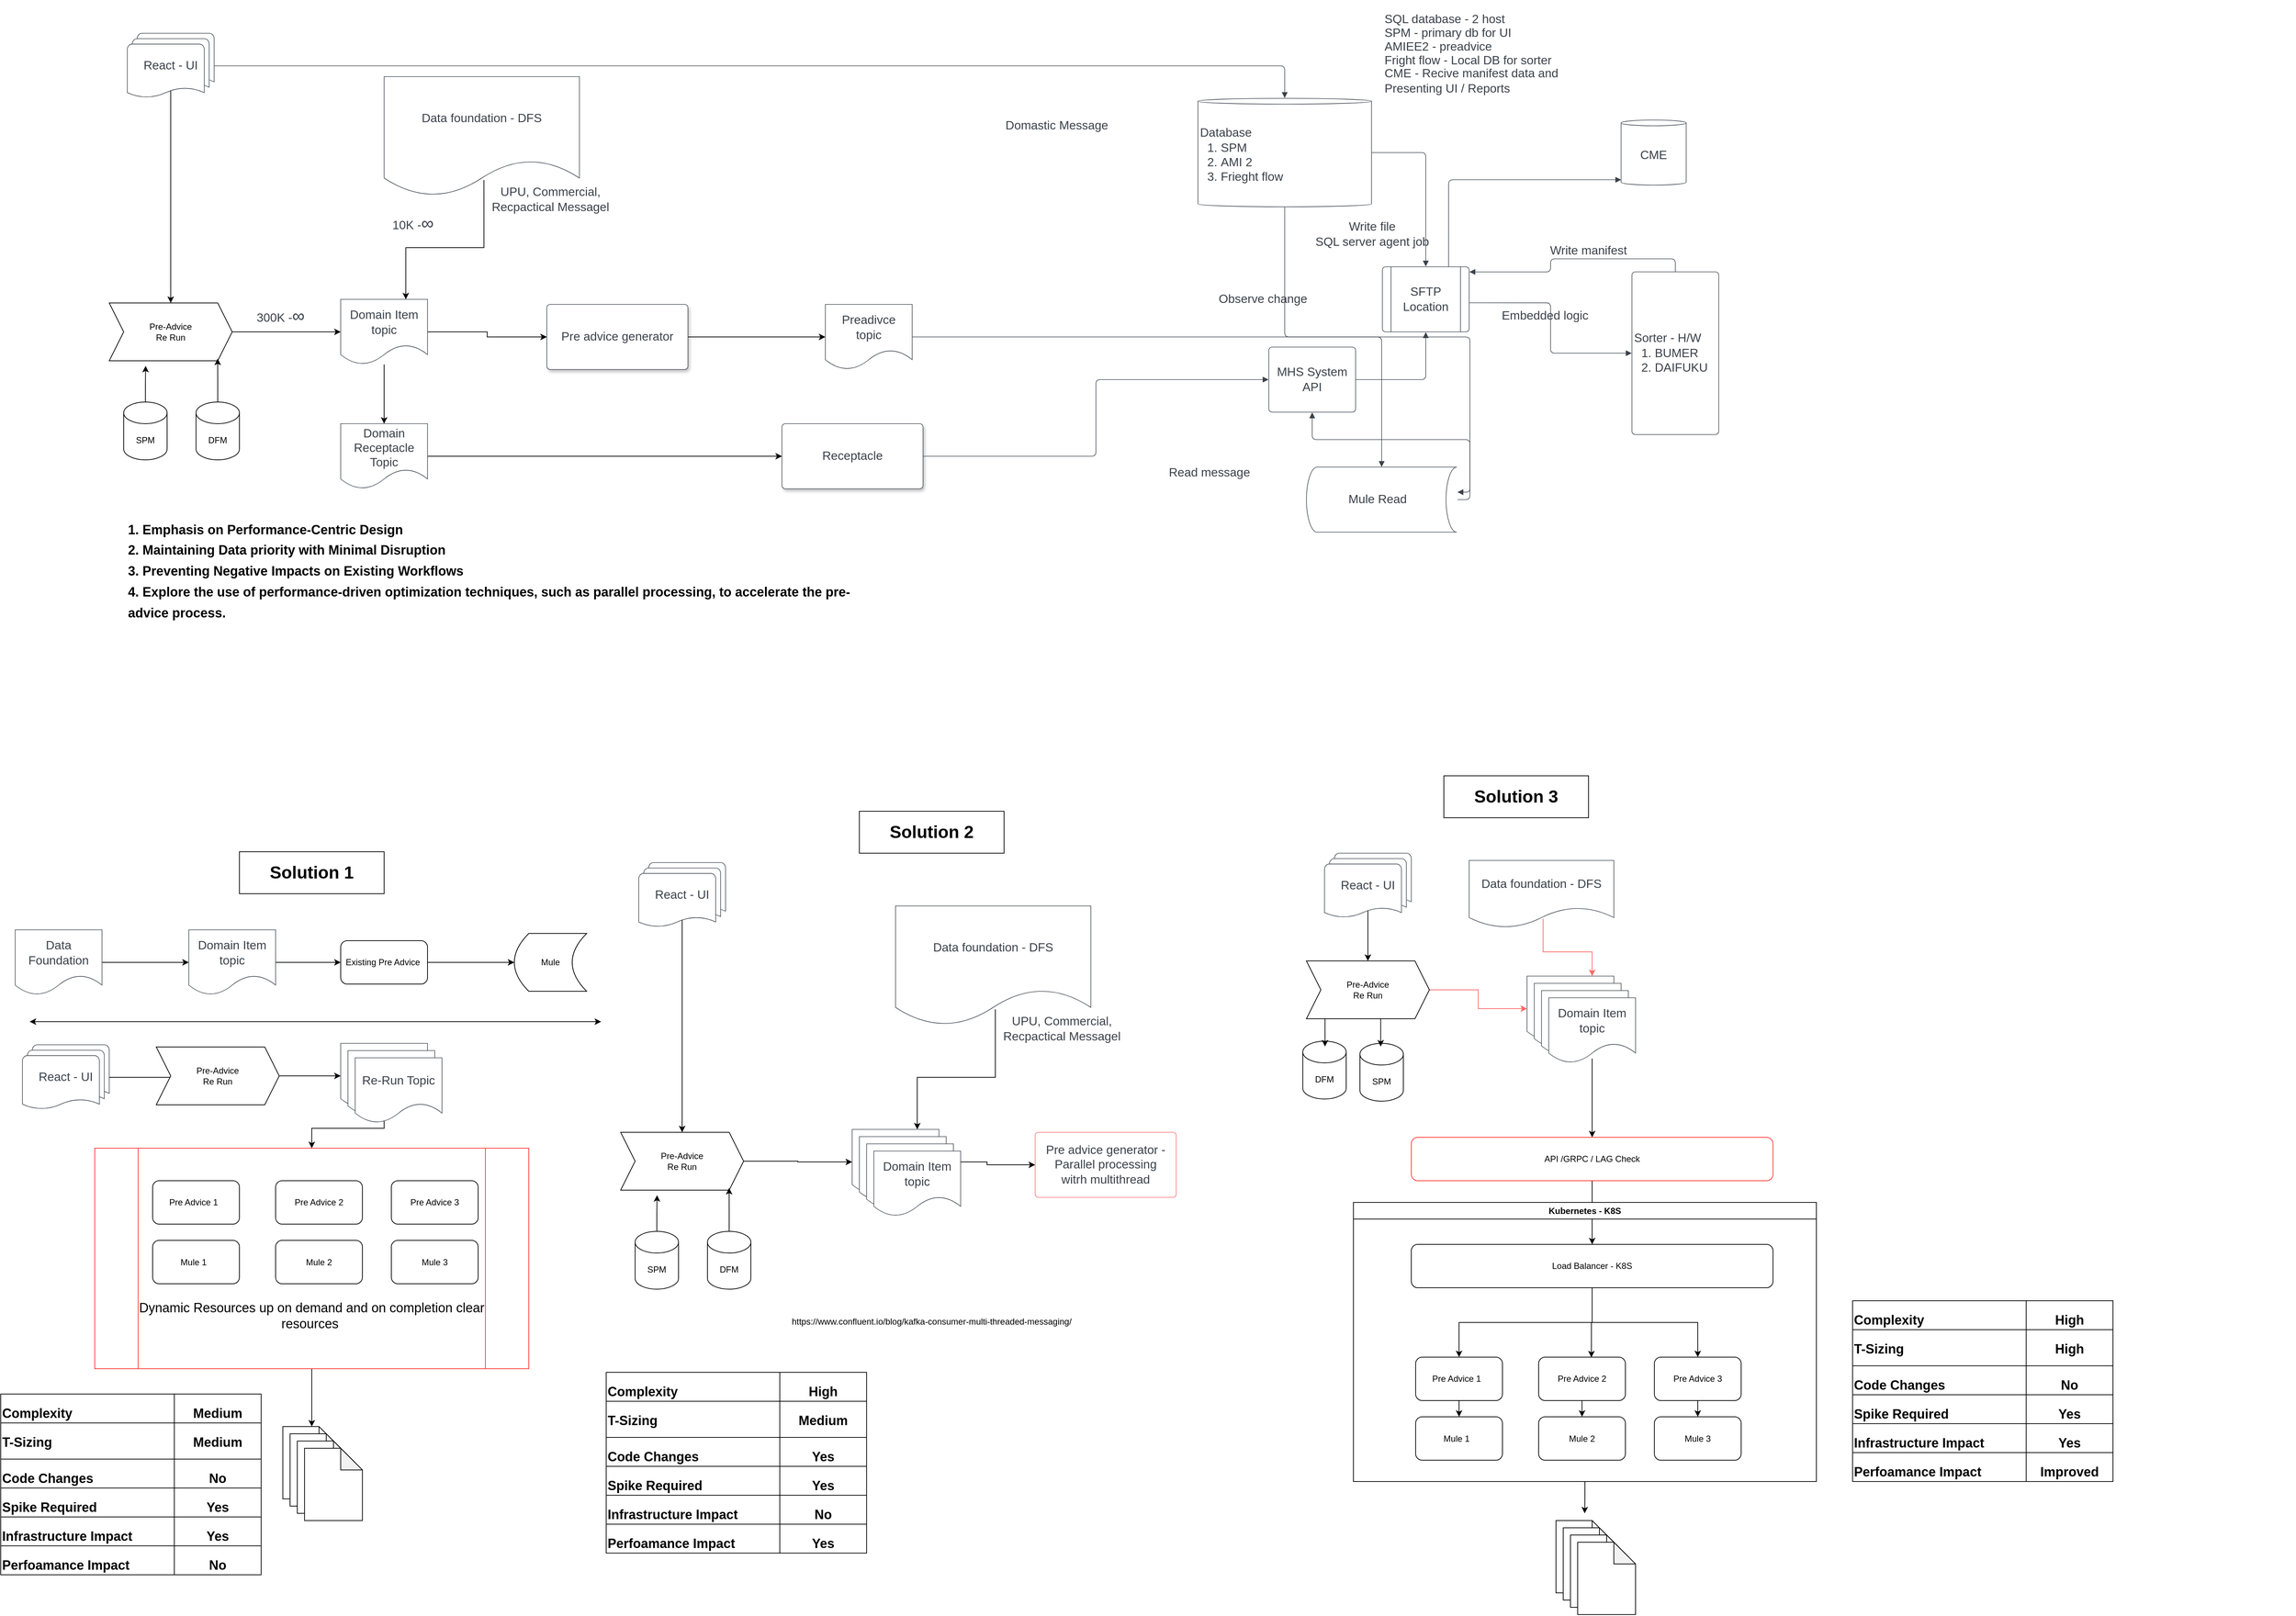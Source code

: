 <mxfile version="22.1.5" type="github">
  <diagram name="Page-1" id="PP38Zq4EwxOuPMHuxJKF">
    <mxGraphModel dx="4114" dy="2214" grid="1" gridSize="10" guides="1" tooltips="1" connect="1" arrows="1" fold="1" page="1" pageScale="1" pageWidth="827" pageHeight="1169" math="0" shadow="0">
      <root>
        <mxCell id="0" />
        <mxCell id="1" parent="0" />
        <mxCell id="4TEHzdO4eRLKmbX1Mf1v-27" style="edgeStyle=orthogonalEdgeStyle;rounded=0;orthogonalLoop=1;jettySize=auto;html=1;entryX=0;entryY=0.5;entryDx=0;entryDy=0;" edge="1" parent="1" source="8E4XFfdHhVGNErtW0jR7-1" target="8E4XFfdHhVGNErtW0jR7-2">
          <mxGeometry relative="1" as="geometry" />
        </mxCell>
        <mxCell id="8E4XFfdHhVGNErtW0jR7-1" value="Pre advice generator " style="html=1;overflow=block;blockSpacing=1;whiteSpace=wrap;fontSize=16.7;fontColor=#3a414a;spacing=9;strokeColor=#3a414a;strokeOpacity=100;rounded=1;absoluteArcSize=1;arcSize=9;strokeWidth=0.8;lucidId=ov5efxBqNZuh;shadow=1;" parent="1" vertex="1">
          <mxGeometry x="-75" y="-582" width="195" height="90" as="geometry" />
        </mxCell>
        <mxCell id="8E4XFfdHhVGNErtW0jR7-2" value="Preadivce topic " style="html=1;overflow=block;blockSpacing=1;whiteSpace=wrap;shape=document;boundedLbl=1;fontSize=16.7;fontColor=#3a414a;spacing=3.8;strokeColor=#3a414a;strokeOpacity=100;rounded=1;absoluteArcSize=1;arcSize=9;strokeWidth=0.8;lucidId=aw5eTfC.VjxO;" parent="1" vertex="1">
          <mxGeometry x="310" y="-582" width="120" height="90" as="geometry" />
        </mxCell>
        <mxCell id="8E4XFfdHhVGNErtW0jR7-4" value="Mule Read" style="html=1;overflow=block;blockSpacing=1;whiteSpace=wrap;shape=cylinder3;boundedLbl=1;size=15;lid=0;direction=south;fontSize=16.7;fontColor=#3a414a;spacing=3.8;strokeColor=#3a414a;strokeOpacity=100;rounded=1;absoluteArcSize=1;arcSize=9;strokeWidth=0.8;lucidId=9w5etWj6Hh_w;" parent="1" vertex="1">
          <mxGeometry x="975" y="-357" width="208" height="90" as="geometry" />
        </mxCell>
        <mxCell id="8E4XFfdHhVGNErtW0jR7-5" value="" style="html=1;jettySize=18;whiteSpace=wrap;fontSize=13;strokeColor=#3a414a;strokeOpacity=100;strokeWidth=0.8;rounded=1;arcSize=12;edgeStyle=orthogonalEdgeStyle;startArrow=none;endArrow=block;endFill=1;exitX=1.003;exitY=0.5;exitPerimeter=0;entryX=-0.002;entryY=0.5;entryPerimeter=0;lucidId=fx5e3WCNF8Y~;" parent="1" source="8E4XFfdHhVGNErtW0jR7-2" target="8E4XFfdHhVGNErtW0jR7-4" edge="1">
          <mxGeometry width="100" height="100" relative="1" as="geometry">
            <Array as="points" />
          </mxGeometry>
        </mxCell>
        <mxCell id="8E4XFfdHhVGNErtW0jR7-7" value="SFTP Location" style="html=1;overflow=block;blockSpacing=1;whiteSpace=wrap;shape=process;fontSize=16.7;fontColor=#3a414a;spacing=3.8;strokeColor=#3a414a;strokeOpacity=100;rounded=1;absoluteArcSize=1;arcSize=9;strokeWidth=0.8;lucidId=2x5eKlkPiKzr;" parent="1" vertex="1">
          <mxGeometry x="1080" y="-634" width="120" height="90" as="geometry" />
        </mxCell>
        <mxCell id="8E4XFfdHhVGNErtW0jR7-8" value="" style="html=1;jettySize=18;whiteSpace=wrap;fontSize=13;strokeColor=#3a414a;strokeOpacity=100;strokeWidth=0.8;rounded=1;arcSize=12;edgeStyle=orthogonalEdgeStyle;startArrow=none;endArrow=block;endFill=1;exitX=0.5;exitY=-0.004;exitPerimeter=0;entryX=0.5;entryY=1.004;entryPerimeter=0;lucidId=ey5evL6GLetg;" parent="1" source="8E4XFfdHhVGNErtW0jR7-4" target="8E4XFfdHhVGNErtW0jR7-34" edge="1">
          <mxGeometry width="100" height="100" relative="1" as="geometry">
            <Array as="points" />
          </mxGeometry>
        </mxCell>
        <mxCell id="8E4XFfdHhVGNErtW0jR7-9" value="Read message" style="html=1;overflow=block;blockSpacing=1;whiteSpace=wrap;fontSize=16.7;fontColor=#3a414a;spacing=3.8;strokeOpacity=0;fillOpacity=0;rounded=1;absoluteArcSize=1;arcSize=9;fillColor=#ffffff;strokeWidth=0.8;lucidId=Hy5evzrloy9l;" parent="1" vertex="1">
          <mxGeometry x="751" y="-372" width="180" height="45" as="geometry" />
        </mxCell>
        <mxCell id="8E4XFfdHhVGNErtW0jR7-10" value="&lt;div style=&quot;display: flex; justify-content: flex-start; text-align: left; align-items: baseline; font-size: 0; line-height: 1.25;margin-top: -2px;&quot;&gt;&lt;span&gt;&lt;span style=&quot;font-size:16.7px;color:#3a414a;&quot;&gt;Sorter - H/W &#xa;&lt;/span&gt;&lt;/span&gt;&lt;/div&gt;&lt;ol style=&quot;margin: 0px; padding-left: 10px;list-style-position: inside; list-style-type:decimal&quot;&gt;&lt;li style=&quot;text-align:left;color:#3a414a;font-size:16.7px;&quot;&gt;&lt;span style=&quot;margin-left: 0px;margin-top: -2px;&quot;&gt;&lt;span style=&quot;font-size:16.7px;color:#3a414a;&quot;&gt;BUMER&lt;/span&gt;&lt;/span&gt;&lt;/li&gt;&lt;li style=&quot;text-align:left;color:#3a414a;font-size:16.7px;&quot;&gt;&lt;span style=&quot;margin-left: 0px;margin-top: -2px;&quot;&gt;&lt;span style=&quot;font-size:16.7px;color:#3a414a;&quot;&gt;DAIFUKU&lt;/span&gt;&lt;/span&gt;&lt;/li&gt;&lt;/ol&gt;" style="html=1;overflow=block;blockSpacing=1;whiteSpace=wrap;fontSize=13;spacing=3.8;strokeColor=#3a414a;strokeOpacity=100;rounded=1;absoluteArcSize=1;arcSize=9;strokeWidth=0.8;lucidId=0y5e.5JO~8ce;" parent="1" vertex="1">
          <mxGeometry x="1425" y="-627" width="120" height="225" as="geometry" />
        </mxCell>
        <mxCell id="8E4XFfdHhVGNErtW0jR7-11" value="" style="html=1;jettySize=18;whiteSpace=wrap;fontSize=13;strokeColor=#3a414a;strokeOpacity=100;strokeWidth=0.8;rounded=1;arcSize=12;edgeStyle=orthogonalEdgeStyle;startArrow=none;endArrow=block;endFill=1;exitX=1.003;exitY=0.553;exitPerimeter=0;entryX=-0.003;entryY=0.5;entryPerimeter=0;lucidId=gz5eu~x-pC2G;" parent="1" source="8E4XFfdHhVGNErtW0jR7-7" target="8E4XFfdHhVGNErtW0jR7-10" edge="1">
          <mxGeometry width="100" height="100" relative="1" as="geometry">
            <Array as="points" />
          </mxGeometry>
        </mxCell>
        <mxCell id="8E4XFfdHhVGNErtW0jR7-12" value="Embedded logic" style="html=1;overflow=block;blockSpacing=1;whiteSpace=wrap;fontSize=16.7;fontColor=#3a414a;spacing=3.8;strokeOpacity=0;fillOpacity=0;rounded=1;absoluteArcSize=1;arcSize=9;fillColor=#ffffff;strokeWidth=0.8;lucidId=rz5ecb~.ydij;" parent="1" vertex="1">
          <mxGeometry x="1215" y="-589" width="180" height="45" as="geometry" />
        </mxCell>
        <mxCell id="8E4XFfdHhVGNErtW0jR7-51" style="edgeStyle=orthogonalEdgeStyle;rounded=0;orthogonalLoop=1;jettySize=auto;html=1;entryX=0.5;entryY=0;entryDx=0;entryDy=0;" parent="1" source="8E4XFfdHhVGNErtW0jR7-13" target="8E4XFfdHhVGNErtW0jR7-29" edge="1">
          <mxGeometry relative="1" as="geometry" />
        </mxCell>
        <mxCell id="8E4XFfdHhVGNErtW0jR7-55" style="edgeStyle=orthogonalEdgeStyle;rounded=0;orthogonalLoop=1;jettySize=auto;html=1;entryX=0;entryY=0.5;entryDx=0;entryDy=0;" parent="1" source="8E4XFfdHhVGNErtW0jR7-13" target="8E4XFfdHhVGNErtW0jR7-1" edge="1">
          <mxGeometry relative="1" as="geometry" />
        </mxCell>
        <mxCell id="8E4XFfdHhVGNErtW0jR7-13" value="Domain Item topic" style="html=1;overflow=block;blockSpacing=1;whiteSpace=wrap;shape=document;boundedLbl=1;fontSize=16.7;fontColor=#3a414a;spacing=3.8;strokeColor=#3a414a;strokeOpacity=100;rounded=1;absoluteArcSize=1;arcSize=9;strokeWidth=0.8;lucidId=YA5erOsEr7SP;" parent="1" vertex="1">
          <mxGeometry x="-360" y="-589" width="120" height="90" as="geometry" />
        </mxCell>
        <mxCell id="8E4XFfdHhVGNErtW0jR7-14" value="&lt;div style=&quot;display: flex; justify-content: flex-start; text-align: left; align-items: baseline; font-size: 0; line-height: 1.25;margin-top: -2px;&quot;&gt;&lt;span&gt;&lt;span style=&quot;font-size:16.7px;color:#3a414a;&quot;&gt;Database&#xa;&lt;/span&gt;&lt;/span&gt;&lt;/div&gt;&lt;ol style=&quot;margin: 0px; padding-left: 10px;list-style-position: inside; list-style-type:decimal&quot;&gt;&lt;li style=&quot;text-align:left;color:#3a414a;font-size:16.7px;&quot;&gt;&lt;span style=&quot;margin-left: 0px;margin-top: -2px;&quot;&gt;&lt;span style=&quot;font-size:16.7px;color:#3a414a;&quot;&gt;SPM&lt;/span&gt;&lt;/span&gt;&lt;/li&gt;&lt;li style=&quot;text-align:left;color:#3a414a;font-size:16.7px;&quot;&gt;&lt;span style=&quot;margin-left: 0px;margin-top: -2px;&quot;&gt;&lt;span style=&quot;font-size:16.7px;color:#3a414a;&quot;&gt;AMI 2&lt;/span&gt;&lt;/span&gt;&lt;/li&gt;&lt;li style=&quot;text-align:left;color:#3a414a;font-size:16.7px;&quot;&gt;&lt;span style=&quot;margin-left: 0px;margin-top: -2px;&quot;&gt;&lt;span style=&quot;font-size:16.7px;color:#3a414a;&quot;&gt;Frieght flow&lt;/span&gt;&lt;/span&gt;&lt;/li&gt;&lt;/ol&gt;" style="html=1;overflow=block;blockSpacing=1;whiteSpace=wrap;shape=cylinder3;size=4;anchorPointDirection=0;boundedLbl=1;fontSize=13;spacing=3.8;strokeColor=#3a414a;strokeOpacity=100;rounded=1;absoluteArcSize=1;arcSize=9;strokeWidth=0.8;lucidId=bB5e400_MwY6;" parent="1" vertex="1">
          <mxGeometry x="825" y="-867" width="240" height="150" as="geometry" />
        </mxCell>
        <mxCell id="8E4XFfdHhVGNErtW0jR7-15" value="" style="html=1;jettySize=18;whiteSpace=wrap;fontSize=13;strokeColor=#3a414a;strokeOpacity=100;strokeWidth=0.8;rounded=1;arcSize=12;edgeStyle=orthogonalEdgeStyle;startArrow=none;endArrow=block;endFill=1;exitX=0.5;exitY=1.003;exitPerimeter=0;entryX=0.385;entryY=-0.004;entryPerimeter=0;lucidId=wB5eUS5Z46fh;" parent="1" source="8E4XFfdHhVGNErtW0jR7-14" target="8E4XFfdHhVGNErtW0jR7-4" edge="1">
          <mxGeometry width="100" height="100" relative="1" as="geometry">
            <Array as="points" />
          </mxGeometry>
        </mxCell>
        <mxCell id="8E4XFfdHhVGNErtW0jR7-43" style="edgeStyle=orthogonalEdgeStyle;rounded=0;orthogonalLoop=1;jettySize=auto;html=1;exitX=0.5;exitY=0.88;exitDx=0;exitDy=0;exitPerimeter=0;" parent="1" source="8E4XFfdHhVGNErtW0jR7-16" target="8E4XFfdHhVGNErtW0jR7-42" edge="1">
          <mxGeometry relative="1" as="geometry" />
        </mxCell>
        <mxCell id="8E4XFfdHhVGNErtW0jR7-16" value="React - UI " style="html=1;overflow=block;blockSpacing=1;whiteSpace=wrap;shape=mxgraph.flowchart.multi-document;fontSize=16.7;fontColor=#3a414a;spacing=3.8;strokeColor=#3a414a;strokeOpacity=100;rounded=1;absoluteArcSize=1;arcSize=9;strokeWidth=0.8;lucidId=zC5eoYPSfuPi;" parent="1" vertex="1">
          <mxGeometry x="-655" y="-957" width="120" height="90" as="geometry" />
        </mxCell>
        <mxCell id="8E4XFfdHhVGNErtW0jR7-17" value="" style="html=1;jettySize=18;whiteSpace=wrap;fontSize=13;strokeColor=#3a414a;strokeOpacity=100;strokeWidth=0.8;rounded=1;arcSize=12;edgeStyle=orthogonalEdgeStyle;startArrow=none;endArrow=block;endFill=1;exitX=1.003;exitY=0.501;exitPerimeter=0;entryX=0.5;entryY=-0.003;entryPerimeter=0;lucidId=VC5enKT0bhdx;" parent="1" source="8E4XFfdHhVGNErtW0jR7-16" target="8E4XFfdHhVGNErtW0jR7-14" edge="1">
          <mxGeometry width="100" height="100" relative="1" as="geometry">
            <Array as="points" />
          </mxGeometry>
        </mxCell>
        <mxCell id="8E4XFfdHhVGNErtW0jR7-19" value="Observe change " style="html=1;overflow=block;blockSpacing=1;whiteSpace=wrap;fontSize=16.7;fontColor=#3a414a;spacing=3.8;strokeOpacity=0;fillOpacity=0;rounded=1;absoluteArcSize=1;arcSize=9;fillColor=#ffffff;strokeWidth=0.8;lucidId=BD5eW.u-jP0E;" parent="1" vertex="1">
          <mxGeometry x="825" y="-612" width="180" height="45" as="geometry" />
        </mxCell>
        <mxCell id="8E4XFfdHhVGNErtW0jR7-52" style="edgeStyle=orthogonalEdgeStyle;rounded=0;orthogonalLoop=1;jettySize=auto;html=1;entryX=0.75;entryY=0;entryDx=0;entryDy=0;exitX=0.511;exitY=0.867;exitDx=0;exitDy=0;exitPerimeter=0;" parent="1" source="8E4XFfdHhVGNErtW0jR7-20" target="8E4XFfdHhVGNErtW0jR7-13" edge="1">
          <mxGeometry relative="1" as="geometry" />
        </mxCell>
        <mxCell id="8E4XFfdHhVGNErtW0jR7-20" value="Data foundation - DFS" style="html=1;overflow=block;blockSpacing=1;whiteSpace=wrap;shape=document;boundedLbl=1;fontSize=16.7;fontColor=#3a414a;spacing=3.8;strokeColor=#3a414a;strokeOpacity=100;rounded=1;absoluteArcSize=1;arcSize=9;strokeWidth=0.8;lucidId=YD5e0e2hxcVJ;" parent="1" vertex="1">
          <mxGeometry x="-300" y="-897" width="270" height="165" as="geometry" />
        </mxCell>
        <mxCell id="8E4XFfdHhVGNErtW0jR7-22" value="&lt;div style=&quot;display: flex; justify-content: flex-start; text-align: left; align-items: baseline; font-size: 0; line-height: 1.25;margin-top: -2px;&quot;&gt;&lt;span&gt;&lt;span style=&quot;font-size:16.7px;color:#3a414a;&quot;&gt;SQL database - 2 host &#xa;&lt;/span&gt;&lt;/span&gt;&lt;/div&gt;&lt;div style=&quot;display: flex; justify-content: flex-start; text-align: left; align-items: baseline; font-size: 0; line-height: 1.25;margin-top: -2px;&quot;&gt;&lt;span&gt;&lt;span style=&quot;font-size:16.7px;color:#3a414a;&quot;&gt;SPM - primary db for UI&#xa;&lt;/span&gt;&lt;/span&gt;&lt;/div&gt;&lt;div style=&quot;display: flex; justify-content: flex-start; text-align: left; align-items: baseline; font-size: 0; line-height: 1.25;margin-top: -2px;&quot;&gt;&lt;span&gt;&lt;span style=&quot;font-size:16.7px;color:#3a414a;&quot;&gt;AMIEE2 - preadvice&#xa;&lt;/span&gt;&lt;/span&gt;&lt;/div&gt;&lt;div style=&quot;display: flex; justify-content: flex-start; text-align: left; align-items: baseline; font-size: 0; line-height: 1.25;margin-top: -2px;&quot;&gt;&lt;span&gt;&lt;span style=&quot;font-size:16.7px;color:#3a414a;&quot;&gt;Fright flow - Local DB for sorter &#xa;&lt;/span&gt;&lt;/span&gt;&lt;/div&gt;&lt;div style=&quot;display: flex; justify-content: flex-start; text-align: left; align-items: baseline; font-size: 0; line-height: 1.25;margin-top: -2px;&quot;&gt;&lt;span&gt;&lt;span style=&quot;font-size:16.7px;color:#3a414a;&quot;&gt;CME - Recive manifest data and  Presenting UI / Reports &lt;/span&gt;&lt;/span&gt;&lt;/div&gt;" style="html=1;overflow=block;blockSpacing=1;whiteSpace=wrap;fontSize=13;spacing=3.8;verticalAlign=middle;strokeOpacity=0;fillOpacity=0;rounded=1;absoluteArcSize=1;arcSize=9;fillColor=#ffffff;strokeWidth=0.8;lucidId=nSlf-q0dAu6r;" parent="1" vertex="1">
          <mxGeometry x="1080" y="-1002" width="285" height="150" as="geometry" />
        </mxCell>
        <mxCell id="8E4XFfdHhVGNErtW0jR7-23" value="" style="html=1;jettySize=18;whiteSpace=wrap;fontSize=13;strokeColor=#3a414a;strokeOpacity=100;strokeWidth=0.8;rounded=1;arcSize=12;edgeStyle=orthogonalEdgeStyle;startArrow=none;endArrow=block;endFill=1;exitX=1.002;exitY=0.5;exitPerimeter=0;entryX=0.5;entryY=-0.004;entryPerimeter=0;lucidId=v0lfm7Tm-E4Z;" parent="1" source="8E4XFfdHhVGNErtW0jR7-14" target="8E4XFfdHhVGNErtW0jR7-7" edge="1">
          <mxGeometry width="100" height="100" relative="1" as="geometry">
            <Array as="points" />
          </mxGeometry>
        </mxCell>
        <mxCell id="8E4XFfdHhVGNErtW0jR7-24" value="Write file  &#xa;SQL server agent job" style="html=1;overflow=block;blockSpacing=1;whiteSpace=wrap;fontSize=16.7;fontColor=#3a414a;spacing=3.8;strokeOpacity=0;fillOpacity=0;rounded=1;absoluteArcSize=1;arcSize=9;fillColor=#ffffff;strokeWidth=0.8;lucidId=10lfHabfMjDy;" parent="1" vertex="1">
          <mxGeometry x="976" y="-703" width="180" height="48" as="geometry" />
        </mxCell>
        <mxCell id="8E4XFfdHhVGNErtW0jR7-25" value="" style="html=1;jettySize=18;whiteSpace=wrap;fontSize=13;strokeColor=#3a414a;strokeOpacity=100;strokeWidth=0.8;rounded=1;arcSize=12;edgeStyle=orthogonalEdgeStyle;startArrow=none;endArrow=block;endFill=1;exitX=0.5;exitY=-0.002;exitPerimeter=0;entryX=1.003;entryY=0.079;entryPerimeter=0;lucidId=O1lfR-fPSDEz;" parent="1" source="8E4XFfdHhVGNErtW0jR7-10" target="8E4XFfdHhVGNErtW0jR7-7" edge="1">
          <mxGeometry width="100" height="100" relative="1" as="geometry">
            <Array as="points" />
          </mxGeometry>
        </mxCell>
        <mxCell id="8E4XFfdHhVGNErtW0jR7-26" value="Write manifest" style="html=1;overflow=block;blockSpacing=1;whiteSpace=wrap;fontSize=16.7;fontColor=#3a414a;spacing=3.8;strokeOpacity=0;fillOpacity=0;rounded=1;absoluteArcSize=1;arcSize=9;fillColor=#ffffff;strokeWidth=0.8;lucidId=41lfrr1tX7K4;" parent="1" vertex="1">
          <mxGeometry x="1275" y="-679" width="180" height="45" as="geometry" />
        </mxCell>
        <mxCell id="8E4XFfdHhVGNErtW0jR7-27" value="CME" style="html=1;overflow=block;blockSpacing=1;whiteSpace=wrap;shape=cylinder3;size=4;anchorPointDirection=0;boundedLbl=1;fontSize=16.7;fontColor=#3a414a;spacing=3.8;strokeColor=#3a414a;strokeOpacity=100;rounded=1;absoluteArcSize=1;arcSize=9;strokeWidth=0.8;lucidId=l3lfto-d7M.-;" parent="1" vertex="1">
          <mxGeometry x="1410" y="-837" width="90" height="90" as="geometry" />
        </mxCell>
        <mxCell id="8E4XFfdHhVGNErtW0jR7-28" value="" style="html=1;jettySize=18;whiteSpace=wrap;fontSize=13;strokeColor=#3a414a;strokeOpacity=100;strokeWidth=0.8;rounded=1;arcSize=12;edgeStyle=orthogonalEdgeStyle;startArrow=none;endArrow=block;endFill=1;exitX=0.763;exitY=-0.004;exitPerimeter=0;entryX=0.002;entryY=0.918;entryPerimeter=0;lucidId=v3lfMF5wnOQM;" parent="1" source="8E4XFfdHhVGNErtW0jR7-7" target="8E4XFfdHhVGNErtW0jR7-27" edge="1">
          <mxGeometry width="100" height="100" relative="1" as="geometry">
            <Array as="points" />
          </mxGeometry>
        </mxCell>
        <mxCell id="4TEHzdO4eRLKmbX1Mf1v-25" style="edgeStyle=orthogonalEdgeStyle;rounded=0;orthogonalLoop=1;jettySize=auto;html=1;entryX=0;entryY=0.5;entryDx=0;entryDy=0;" edge="1" parent="1" source="8E4XFfdHhVGNErtW0jR7-29" target="8E4XFfdHhVGNErtW0jR7-31">
          <mxGeometry relative="1" as="geometry" />
        </mxCell>
        <mxCell id="8E4XFfdHhVGNErtW0jR7-29" value="Domain Receptacle Topic" style="html=1;overflow=block;blockSpacing=1;whiteSpace=wrap;shape=document;boundedLbl=1;fontSize=16.7;fontColor=#3a414a;spacing=3.8;strokeColor=#3a414a;strokeOpacity=100;rounded=1;absoluteArcSize=1;arcSize=9;strokeWidth=0.8;lucidId=UyejsGEzXOut;" parent="1" vertex="1">
          <mxGeometry x="-360" y="-417" width="120" height="90" as="geometry" />
        </mxCell>
        <mxCell id="8E4XFfdHhVGNErtW0jR7-31" value="Receptacle" style="html=1;overflow=block;blockSpacing=1;whiteSpace=wrap;fontSize=16.7;fontColor=#3a414a;spacing=9;strokeColor=#3a414a;strokeOpacity=100;rounded=1;absoluteArcSize=1;arcSize=9;strokeWidth=0.8;lucidId=xAejANO0ATw7;shadow=1;" parent="1" vertex="1">
          <mxGeometry x="250" y="-417" width="195" height="90" as="geometry" />
        </mxCell>
        <mxCell id="8E4XFfdHhVGNErtW0jR7-33" value="" style="html=1;jettySize=18;whiteSpace=wrap;fontSize=13;strokeColor=#3a414a;strokeOpacity=100;strokeWidth=0.8;rounded=1;arcSize=12;edgeStyle=orthogonalEdgeStyle;startArrow=none;endArrow=block;endFill=1;exitX=1.002;exitY=0.5;exitPerimeter=0;entryX=-0.003;entryY=0.5;entryPerimeter=0;lucidId=lMejM9bqpDeY;" parent="1" source="8E4XFfdHhVGNErtW0jR7-31" target="8E4XFfdHhVGNErtW0jR7-34" edge="1">
          <mxGeometry width="100" height="100" relative="1" as="geometry">
            <Array as="points" />
          </mxGeometry>
        </mxCell>
        <mxCell id="8E4XFfdHhVGNErtW0jR7-34" value="MHS System API" style="html=1;overflow=block;blockSpacing=1;whiteSpace=wrap;fontSize=16.7;fontColor=#3a414a;spacing=3.8;strokeColor=#3a414a;strokeOpacity=100;rounded=1;absoluteArcSize=1;arcSize=9;strokeWidth=0.8;lucidId=vNejwyjtXitL;" parent="1" vertex="1">
          <mxGeometry x="923" y="-523" width="120" height="90" as="geometry" />
        </mxCell>
        <mxCell id="8E4XFfdHhVGNErtW0jR7-35" value="" style="html=1;jettySize=18;whiteSpace=wrap;fontSize=13;strokeColor=#3a414a;strokeOpacity=100;strokeWidth=0.8;rounded=1;arcSize=12;edgeStyle=orthogonalEdgeStyle;startArrow=none;endArrow=block;endFill=1;exitX=1.003;exitY=0.5;exitPerimeter=0;entryX=0.5;entryY=1.004;entryPerimeter=0;lucidId=TNejhMxC5.EA;" parent="1" source="8E4XFfdHhVGNErtW0jR7-34" target="8E4XFfdHhVGNErtW0jR7-7" edge="1">
          <mxGeometry width="100" height="100" relative="1" as="geometry">
            <Array as="points" />
          </mxGeometry>
        </mxCell>
        <mxCell id="8E4XFfdHhVGNErtW0jR7-36" value="UPU, Commercial, Recpactical Messagel" style="html=1;overflow=block;blockSpacing=1;whiteSpace=wrap;fontSize=16.7;fontColor=#3a414a;spacing=3.8;strokeOpacity=0;fillOpacity=0;rounded=1;absoluteArcSize=1;arcSize=9;fillColor=#ffffff;strokeWidth=0.8;lucidId=e4Zu2d9ZfXiu;" parent="1" vertex="1">
          <mxGeometry x="-160" y="-751" width="180" height="48" as="geometry" />
        </mxCell>
        <mxCell id="8E4XFfdHhVGNErtW0jR7-40" value="Domastic Message" style="html=1;overflow=block;blockSpacing=1;whiteSpace=wrap;fontSize=16.7;fontColor=#3a414a;spacing=3.8;strokeOpacity=0;fillOpacity=0;rounded=1;absoluteArcSize=1;arcSize=9;fillColor=#ffffff;strokeWidth=0.8;lucidId=Va_w-jF-kCf5;" parent="1" vertex="1">
          <mxGeometry x="540" y="-852" width="180" height="45" as="geometry" />
        </mxCell>
        <mxCell id="8E4XFfdHhVGNErtW0jR7-49" style="edgeStyle=orthogonalEdgeStyle;rounded=0;orthogonalLoop=1;jettySize=auto;html=1;exitX=1;exitY=0.5;exitDx=0;exitDy=0;entryX=0;entryY=0.5;entryDx=0;entryDy=0;" parent="1" source="8E4XFfdHhVGNErtW0jR7-42" target="8E4XFfdHhVGNErtW0jR7-13" edge="1">
          <mxGeometry relative="1" as="geometry" />
        </mxCell>
        <mxCell id="8E4XFfdHhVGNErtW0jR7-42" value="Pre-Advice&lt;br&gt;Re Run" style="shape=step;perimeter=stepPerimeter;whiteSpace=wrap;html=1;fixedSize=1;" parent="1" vertex="1">
          <mxGeometry x="-680" y="-584" width="170" height="80" as="geometry" />
        </mxCell>
        <mxCell id="8E4XFfdHhVGNErtW0jR7-47" style="edgeStyle=orthogonalEdgeStyle;rounded=0;orthogonalLoop=1;jettySize=auto;html=1;exitX=0.5;exitY=0;exitDx=0;exitDy=0;exitPerimeter=0;" parent="1" source="8E4XFfdHhVGNErtW0jR7-44" edge="1">
          <mxGeometry relative="1" as="geometry">
            <mxPoint x="-629.667" y="-497" as="targetPoint" />
          </mxGeometry>
        </mxCell>
        <mxCell id="8E4XFfdHhVGNErtW0jR7-44" value="SPM" style="shape=cylinder3;whiteSpace=wrap;html=1;boundedLbl=1;backgroundOutline=1;size=15;" parent="1" vertex="1">
          <mxGeometry x="-660" y="-447" width="60" height="80" as="geometry" />
        </mxCell>
        <mxCell id="8E4XFfdHhVGNErtW0jR7-45" value="DFM" style="shape=cylinder3;whiteSpace=wrap;html=1;boundedLbl=1;backgroundOutline=1;size=15;" parent="1" vertex="1">
          <mxGeometry x="-560" y="-447" width="60" height="80" as="geometry" />
        </mxCell>
        <mxCell id="8E4XFfdHhVGNErtW0jR7-48" style="edgeStyle=orthogonalEdgeStyle;rounded=0;orthogonalLoop=1;jettySize=auto;html=1;entryX=0.882;entryY=0.963;entryDx=0;entryDy=0;entryPerimeter=0;" parent="1" source="8E4XFfdHhVGNErtW0jR7-45" target="8E4XFfdHhVGNErtW0jR7-42" edge="1">
          <mxGeometry relative="1" as="geometry" />
        </mxCell>
        <mxCell id="8E4XFfdHhVGNErtW0jR7-50" value="10K -&lt;font style=&quot;font-size: 24px;&quot;&gt;∞&lt;/font&gt;" style="html=1;overflow=block;blockSpacing=1;whiteSpace=wrap;fontSize=16.7;fontColor=#3a414a;spacing=3.8;strokeOpacity=0;fillOpacity=0;rounded=1;absoluteArcSize=1;arcSize=9;fillColor=#ffffff;strokeWidth=0.8;lucidId=D4ZuQCpiBJPO;" parent="1" vertex="1">
          <mxGeometry x="-350" y="-717" width="180" height="45" as="geometry" />
        </mxCell>
        <mxCell id="8E4XFfdHhVGNErtW0jR7-53" value="300K -&lt;font style=&quot;border-color: var(--border-color); font-size: 24px;&quot;&gt;∞&lt;/font&gt;" style="html=1;overflow=block;blockSpacing=1;whiteSpace=wrap;fontSize=16.7;fontColor=#3a414a;spacing=3.8;strokeOpacity=0;fillOpacity=0;rounded=1;absoluteArcSize=1;arcSize=9;fillColor=#ffffff;strokeWidth=0.8;lucidId=D4ZuQCpiBJPO;" parent="1" vertex="1">
          <mxGeometry x="-513" y="-589" width="140" height="45" as="geometry" />
        </mxCell>
        <mxCell id="8E4XFfdHhVGNErtW0jR7-54" value="&lt;h1 style=&quot;border: 0px; font-variant-numeric: inherit; font-variant-east-asian: inherit; font-variant-alternates: inherit; font-variant-position: inherit; font-stretch: inherit; line-height: inherit; font-family: Aptos, Aptos_EmbeddedFont, Aptos_MSFontService, Calibri, Helvetica, sans-serif; font-optical-sizing: inherit; font-kerning: inherit; font-feature-settings: inherit; font-variation-settings: inherit; margin: 0px; padding: 0px; vertical-align: baseline; text-align: start; background-color: rgb(255, 255, 255);&quot;&gt;&lt;font style=&quot;font-size: 18px;&quot;&gt;1. Emphasis on Performance-Centric Design&lt;/font&gt;&lt;/h1&gt;&lt;h1 style=&quot;border: 0px; font-variant-numeric: inherit; font-variant-east-asian: inherit; font-variant-alternates: inherit; font-variant-position: inherit; font-stretch: inherit; line-height: inherit; font-family: Aptos, Aptos_EmbeddedFont, Aptos_MSFontService, Calibri, Helvetica, sans-serif; font-optical-sizing: inherit; font-kerning: inherit; font-feature-settings: inherit; font-variation-settings: inherit; margin: 0px; padding: 0px; vertical-align: baseline; text-align: start; background-color: rgb(255, 255, 255);&quot;&gt;&lt;font style=&quot;font-size: 18px;&quot;&gt;2. Maintaining Data priority with Minimal Disruption&lt;/font&gt;&lt;/h1&gt;&lt;h1 style=&quot;border: 0px; font-variant-numeric: inherit; font-variant-east-asian: inherit; font-variant-alternates: inherit; font-variant-position: inherit; font-stretch: inherit; line-height: inherit; font-family: Aptos, Aptos_EmbeddedFont, Aptos_MSFontService, Calibri, Helvetica, sans-serif; font-optical-sizing: inherit; font-kerning: inherit; font-feature-settings: inherit; font-variation-settings: inherit; margin: 0px; padding: 0px; vertical-align: baseline; text-align: start; background-color: rgb(255, 255, 255);&quot;&gt;&lt;font style=&quot;font-size: 18px;&quot;&gt;3. Preventing Negative Impacts on Existing Workflows&lt;/font&gt;&lt;/h1&gt;&lt;h1 style=&quot;border: 0px; font-variant-numeric: inherit; font-variant-east-asian: inherit; font-variant-alternates: inherit; font-variant-position: inherit; font-stretch: inherit; line-height: inherit; font-family: Aptos, Aptos_EmbeddedFont, Aptos_MSFontService, Calibri, Helvetica, sans-serif; font-optical-sizing: inherit; font-kerning: inherit; font-feature-settings: inherit; font-variation-settings: inherit; margin: 0px; padding: 0px; vertical-align: baseline; text-align: start; background-color: rgb(255, 255, 255);&quot;&gt;&lt;font style=&quot;font-size: 18px;&quot;&gt;4. Explore the use of performance-driven optimization techniques, such as parallel processing, to accelerate the&amp;nbsp;pre-advice&amp;nbsp;process.&lt;/font&gt;&lt;/h1&gt;" style="text;html=1;strokeColor=none;fillColor=none;align=center;verticalAlign=middle;whiteSpace=wrap;rounded=0;" parent="1" vertex="1">
          <mxGeometry x="-655" y="-290" width="1035" height="150" as="geometry" />
        </mxCell>
        <mxCell id="8E4XFfdHhVGNErtW0jR7-63" style="edgeStyle=orthogonalEdgeStyle;rounded=0;orthogonalLoop=1;jettySize=auto;html=1;" parent="1" source="8E4XFfdHhVGNErtW0jR7-56" edge="1">
          <mxGeometry relative="1" as="geometry">
            <mxPoint x="-120" y="328" as="targetPoint" />
          </mxGeometry>
        </mxCell>
        <mxCell id="8E4XFfdHhVGNErtW0jR7-56" value="Existing Pre Advice&amp;nbsp;" style="rounded=1;whiteSpace=wrap;html=1;" parent="1" vertex="1">
          <mxGeometry x="-360" y="298" width="120" height="60" as="geometry" />
        </mxCell>
        <mxCell id="8E4XFfdHhVGNErtW0jR7-61" style="edgeStyle=orthogonalEdgeStyle;rounded=0;orthogonalLoop=1;jettySize=auto;html=1;entryX=0;entryY=0.5;entryDx=0;entryDy=0;" parent="1" source="8E4XFfdHhVGNErtW0jR7-58" target="8E4XFfdHhVGNErtW0jR7-56" edge="1">
          <mxGeometry relative="1" as="geometry" />
        </mxCell>
        <mxCell id="8E4XFfdHhVGNErtW0jR7-58" value="Domain Item topic" style="html=1;overflow=block;blockSpacing=1;whiteSpace=wrap;shape=document;boundedLbl=1;fontSize=16.7;fontColor=#3a414a;spacing=3.8;strokeColor=#3a414a;strokeOpacity=100;rounded=1;absoluteArcSize=1;arcSize=9;strokeWidth=0.8;lucidId=YA5erOsEr7SP;" parent="1" vertex="1">
          <mxGeometry x="-570" y="283" width="120" height="90" as="geometry" />
        </mxCell>
        <mxCell id="8E4XFfdHhVGNErtW0jR7-60" style="edgeStyle=orthogonalEdgeStyle;rounded=0;orthogonalLoop=1;jettySize=auto;html=1;entryX=0;entryY=0.5;entryDx=0;entryDy=0;" parent="1" source="8E4XFfdHhVGNErtW0jR7-59" target="8E4XFfdHhVGNErtW0jR7-58" edge="1">
          <mxGeometry relative="1" as="geometry" />
        </mxCell>
        <mxCell id="8E4XFfdHhVGNErtW0jR7-59" value="Data Foundation" style="html=1;overflow=block;blockSpacing=1;whiteSpace=wrap;shape=document;boundedLbl=1;fontSize=16.7;fontColor=#3a414a;spacing=3.8;strokeColor=#3a414a;strokeOpacity=100;rounded=1;absoluteArcSize=1;arcSize=9;strokeWidth=0.8;lucidId=YA5erOsEr7SP;" parent="1" vertex="1">
          <mxGeometry x="-810" y="283" width="120" height="90" as="geometry" />
        </mxCell>
        <mxCell id="8E4XFfdHhVGNErtW0jR7-62" value="Mule" style="shape=dataStorage;whiteSpace=wrap;html=1;fixedSize=1;" parent="1" vertex="1">
          <mxGeometry x="-120" y="288" width="100" height="80" as="geometry" />
        </mxCell>
        <mxCell id="8E4XFfdHhVGNErtW0jR7-66" style="edgeStyle=orthogonalEdgeStyle;rounded=0;orthogonalLoop=1;jettySize=auto;html=1;" parent="1" source="8E4XFfdHhVGNErtW0jR7-64" edge="1">
          <mxGeometry relative="1" as="geometry">
            <mxPoint x="-570" y="487" as="targetPoint" />
          </mxGeometry>
        </mxCell>
        <mxCell id="8E4XFfdHhVGNErtW0jR7-64" value="React - UI " style="html=1;overflow=block;blockSpacing=1;whiteSpace=wrap;shape=mxgraph.flowchart.multi-document;fontSize=16.7;fontColor=#3a414a;spacing=3.8;strokeColor=#3a414a;strokeOpacity=100;rounded=1;absoluteArcSize=1;arcSize=9;strokeWidth=0.8;lucidId=zC5eoYPSfuPi;" parent="1" vertex="1">
          <mxGeometry x="-800" y="442" width="120" height="90" as="geometry" />
        </mxCell>
        <mxCell id="8E4XFfdHhVGNErtW0jR7-72" style="edgeStyle=orthogonalEdgeStyle;rounded=0;orthogonalLoop=1;jettySize=auto;html=1;entryX=0.5;entryY=0;entryDx=0;entryDy=0;" parent="1" source="8E4XFfdHhVGNErtW0jR7-65" target="8E4XFfdHhVGNErtW0jR7-71" edge="1">
          <mxGeometry relative="1" as="geometry" />
        </mxCell>
        <mxCell id="8E4XFfdHhVGNErtW0jR7-65" value="Re-Run Topic" style="html=1;overflow=block;blockSpacing=1;whiteSpace=wrap;shape=document;boundedLbl=1;fontSize=16.7;fontColor=#3a414a;spacing=3.8;strokeColor=#3a414a;strokeOpacity=100;rounded=1;absoluteArcSize=1;arcSize=9;strokeWidth=0.8;lucidId=YA5erOsEr7SP;" parent="1" vertex="1">
          <mxGeometry x="-360" y="440" width="120" height="90" as="geometry" />
        </mxCell>
        <mxCell id="8E4XFfdHhVGNErtW0jR7-68" style="edgeStyle=orthogonalEdgeStyle;rounded=0;orthogonalLoop=1;jettySize=auto;html=1;entryX=0;entryY=0.5;entryDx=0;entryDy=0;" parent="1" source="8E4XFfdHhVGNErtW0jR7-67" target="8E4XFfdHhVGNErtW0jR7-65" edge="1">
          <mxGeometry relative="1" as="geometry" />
        </mxCell>
        <mxCell id="8E4XFfdHhVGNErtW0jR7-67" value="Pre-Advice&lt;br&gt;Re Run" style="shape=step;perimeter=stepPerimeter;whiteSpace=wrap;html=1;fixedSize=1;" parent="1" vertex="1">
          <mxGeometry x="-615" y="445" width="170" height="80" as="geometry" />
        </mxCell>
        <mxCell id="8E4XFfdHhVGNErtW0jR7-69" value="&lt;h1&gt;Solution 1&lt;/h1&gt;" style="rounded=0;whiteSpace=wrap;html=1;" parent="1" vertex="1">
          <mxGeometry x="-500" y="175" width="200" height="58" as="geometry" />
        </mxCell>
        <mxCell id="8E4XFfdHhVGNErtW0jR7-70" value="" style="endArrow=classic;startArrow=classic;html=1;rounded=0;" parent="1" edge="1">
          <mxGeometry width="50" height="50" relative="1" as="geometry">
            <mxPoint x="-790" y="410" as="sourcePoint" />
            <mxPoint y="410" as="targetPoint" />
          </mxGeometry>
        </mxCell>
        <mxCell id="8E4XFfdHhVGNErtW0jR7-112" style="edgeStyle=orthogonalEdgeStyle;rounded=0;orthogonalLoop=1;jettySize=auto;html=1;" parent="1" source="8E4XFfdHhVGNErtW0jR7-71" edge="1">
          <mxGeometry relative="1" as="geometry">
            <mxPoint x="-400" y="970" as="targetPoint" />
          </mxGeometry>
        </mxCell>
        <mxCell id="8E4XFfdHhVGNErtW0jR7-71" value="&lt;br&gt;&lt;br&gt;&lt;br&gt;&lt;br&gt;&lt;br&gt;&lt;br&gt;&lt;br&gt;&lt;br&gt;&lt;br&gt;&lt;br&gt;&lt;br&gt;&lt;font style=&quot;font-size: 18px;&quot;&gt;Dynamic Resources up on demand and on completion clear resources&amp;nbsp;&lt;/font&gt;" style="shape=process;whiteSpace=wrap;html=1;backgroundOutline=1;strokeColor=#FF3333;" parent="1" vertex="1">
          <mxGeometry x="-700" y="585" width="600" height="305" as="geometry" />
        </mxCell>
        <mxCell id="8E4XFfdHhVGNErtW0jR7-73" value="Pre Advice 1&amp;nbsp;&amp;nbsp;" style="rounded=1;whiteSpace=wrap;html=1;" parent="1" vertex="1">
          <mxGeometry x="-620" y="630" width="120" height="60" as="geometry" />
        </mxCell>
        <mxCell id="8E4XFfdHhVGNErtW0jR7-74" value="Pre Advice 2" style="rounded=1;whiteSpace=wrap;html=1;" parent="1" vertex="1">
          <mxGeometry x="-450" y="630" width="120" height="60" as="geometry" />
        </mxCell>
        <mxCell id="8E4XFfdHhVGNErtW0jR7-75" value="Pre Advice 3" style="rounded=1;whiteSpace=wrap;html=1;" parent="1" vertex="1">
          <mxGeometry x="-290" y="630" width="120" height="60" as="geometry" />
        </mxCell>
        <mxCell id="8E4XFfdHhVGNErtW0jR7-77" value="Mule 1&amp;nbsp;&amp;nbsp;" style="rounded=1;whiteSpace=wrap;html=1;" parent="1" vertex="1">
          <mxGeometry x="-620" y="712.5" width="120" height="60" as="geometry" />
        </mxCell>
        <mxCell id="8E4XFfdHhVGNErtW0jR7-78" value="Mule 2" style="rounded=1;whiteSpace=wrap;html=1;" parent="1" vertex="1">
          <mxGeometry x="-450" y="712.5" width="120" height="60" as="geometry" />
        </mxCell>
        <mxCell id="8E4XFfdHhVGNErtW0jR7-79" value="Mule 3" style="rounded=1;whiteSpace=wrap;html=1;" parent="1" vertex="1">
          <mxGeometry x="-290" y="712.5" width="120" height="60" as="geometry" />
        </mxCell>
        <mxCell id="8E4XFfdHhVGNErtW0jR7-80" value="&lt;h1&gt;Solution 2&lt;/h1&gt;" style="rounded=0;whiteSpace=wrap;html=1;" parent="1" vertex="1">
          <mxGeometry x="357" y="119" width="200" height="58" as="geometry" />
        </mxCell>
        <mxCell id="8E4XFfdHhVGNErtW0jR7-81" value="Re-Run Topic" style="html=1;overflow=block;blockSpacing=1;whiteSpace=wrap;shape=document;boundedLbl=1;fontSize=16.7;fontColor=#3a414a;spacing=3.8;strokeColor=#3a414a;strokeOpacity=100;rounded=1;absoluteArcSize=1;arcSize=9;strokeWidth=0.8;lucidId=YA5erOsEr7SP;" parent="1" vertex="1">
          <mxGeometry x="-350" y="450" width="120" height="90" as="geometry" />
        </mxCell>
        <mxCell id="8E4XFfdHhVGNErtW0jR7-82" value="Re-Run Topic" style="html=1;overflow=block;blockSpacing=1;whiteSpace=wrap;shape=document;boundedLbl=1;fontSize=16.7;fontColor=#3a414a;spacing=3.8;strokeColor=#3a414a;strokeOpacity=100;rounded=1;absoluteArcSize=1;arcSize=9;strokeWidth=0.8;lucidId=YA5erOsEr7SP;" parent="1" vertex="1">
          <mxGeometry x="-340" y="460" width="120" height="90" as="geometry" />
        </mxCell>
        <mxCell id="8E4XFfdHhVGNErtW0jR7-85" value="Pre advice generator - Parallel processing witrh multithread" style="html=1;overflow=block;blockSpacing=1;whiteSpace=wrap;fontSize=16.7;fontColor=#3a414a;spacing=9;strokeColor=#FF6666;strokeOpacity=100;rounded=1;absoluteArcSize=1;arcSize=9;strokeWidth=0.8;lucidId=ov5efxBqNZuh;" parent="1" vertex="1">
          <mxGeometry x="600" y="563" width="195" height="90" as="geometry" />
        </mxCell>
        <mxCell id="8E4XFfdHhVGNErtW0jR7-87" style="edgeStyle=orthogonalEdgeStyle;rounded=0;orthogonalLoop=1;jettySize=auto;html=1;entryX=0;entryY=0.5;entryDx=0;entryDy=0;" parent="1" source="8E4XFfdHhVGNErtW0jR7-88" target="8E4XFfdHhVGNErtW0jR7-85" edge="1">
          <mxGeometry relative="1" as="geometry" />
        </mxCell>
        <mxCell id="8E4XFfdHhVGNErtW0jR7-88" value="Domain Item topic" style="html=1;overflow=block;blockSpacing=1;whiteSpace=wrap;shape=document;boundedLbl=1;fontSize=16.7;fontColor=#3a414a;spacing=3.8;strokeColor=#3a414a;strokeOpacity=100;rounded=1;absoluteArcSize=1;arcSize=9;strokeWidth=0.8;lucidId=YA5erOsEr7SP;" parent="1" vertex="1">
          <mxGeometry x="347" y="559" width="120" height="90" as="geometry" />
        </mxCell>
        <mxCell id="8E4XFfdHhVGNErtW0jR7-89" style="edgeStyle=orthogonalEdgeStyle;rounded=0;orthogonalLoop=1;jettySize=auto;html=1;exitX=0.5;exitY=0.88;exitDx=0;exitDy=0;exitPerimeter=0;" parent="1" source="8E4XFfdHhVGNErtW0jR7-90" target="8E4XFfdHhVGNErtW0jR7-96" edge="1">
          <mxGeometry relative="1" as="geometry" />
        </mxCell>
        <mxCell id="8E4XFfdHhVGNErtW0jR7-90" value="React - UI " style="html=1;overflow=block;blockSpacing=1;whiteSpace=wrap;shape=mxgraph.flowchart.multi-document;fontSize=16.7;fontColor=#3a414a;spacing=3.8;strokeColor=#3a414a;strokeOpacity=100;rounded=1;absoluteArcSize=1;arcSize=9;strokeWidth=0.8;lucidId=zC5eoYPSfuPi;" parent="1" vertex="1">
          <mxGeometry x="52" y="190" width="120" height="90" as="geometry" />
        </mxCell>
        <mxCell id="8E4XFfdHhVGNErtW0jR7-91" style="edgeStyle=orthogonalEdgeStyle;rounded=0;orthogonalLoop=1;jettySize=auto;html=1;entryX=0.75;entryY=0;entryDx=0;entryDy=0;exitX=0.511;exitY=0.867;exitDx=0;exitDy=0;exitPerimeter=0;" parent="1" source="8E4XFfdHhVGNErtW0jR7-92" target="8E4XFfdHhVGNErtW0jR7-88" edge="1">
          <mxGeometry relative="1" as="geometry" />
        </mxCell>
        <mxCell id="8E4XFfdHhVGNErtW0jR7-92" value="Data foundation - DFS" style="html=1;overflow=block;blockSpacing=1;whiteSpace=wrap;shape=document;boundedLbl=1;fontSize=16.7;fontColor=#3a414a;spacing=3.8;strokeColor=#3a414a;strokeOpacity=100;rounded=1;absoluteArcSize=1;arcSize=9;strokeWidth=0.8;lucidId=YD5e0e2hxcVJ;" parent="1" vertex="1">
          <mxGeometry x="407" y="250" width="270" height="165" as="geometry" />
        </mxCell>
        <mxCell id="8E4XFfdHhVGNErtW0jR7-94" value="UPU, Commercial, Recpactical Messagel" style="html=1;overflow=block;blockSpacing=1;whiteSpace=wrap;fontSize=16.7;fontColor=#3a414a;spacing=3.8;strokeOpacity=0;fillOpacity=0;rounded=1;absoluteArcSize=1;arcSize=9;fillColor=#ffffff;strokeWidth=0.8;lucidId=e4Zu2d9ZfXiu;" parent="1" vertex="1">
          <mxGeometry x="547" y="396" width="180" height="48" as="geometry" />
        </mxCell>
        <mxCell id="8E4XFfdHhVGNErtW0jR7-95" style="edgeStyle=orthogonalEdgeStyle;rounded=0;orthogonalLoop=1;jettySize=auto;html=1;exitX=1;exitY=0.5;exitDx=0;exitDy=0;entryX=0;entryY=0.5;entryDx=0;entryDy=0;" parent="1" source="8E4XFfdHhVGNErtW0jR7-96" target="8E4XFfdHhVGNErtW0jR7-88" edge="1">
          <mxGeometry relative="1" as="geometry" />
        </mxCell>
        <mxCell id="8E4XFfdHhVGNErtW0jR7-96" value="Pre-Advice&lt;br&gt;Re Run" style="shape=step;perimeter=stepPerimeter;whiteSpace=wrap;html=1;fixedSize=1;" parent="1" vertex="1">
          <mxGeometry x="27" y="563" width="170" height="80" as="geometry" />
        </mxCell>
        <mxCell id="8E4XFfdHhVGNErtW0jR7-97" style="edgeStyle=orthogonalEdgeStyle;rounded=0;orthogonalLoop=1;jettySize=auto;html=1;exitX=0.5;exitY=0;exitDx=0;exitDy=0;exitPerimeter=0;" parent="1" source="8E4XFfdHhVGNErtW0jR7-98" edge="1">
          <mxGeometry relative="1" as="geometry">
            <mxPoint x="77.333" y="650" as="targetPoint" />
          </mxGeometry>
        </mxCell>
        <mxCell id="8E4XFfdHhVGNErtW0jR7-98" value="SPM" style="shape=cylinder3;whiteSpace=wrap;html=1;boundedLbl=1;backgroundOutline=1;size=15;" parent="1" vertex="1">
          <mxGeometry x="47" y="700" width="60" height="80" as="geometry" />
        </mxCell>
        <mxCell id="8E4XFfdHhVGNErtW0jR7-99" value="DFM" style="shape=cylinder3;whiteSpace=wrap;html=1;boundedLbl=1;backgroundOutline=1;size=15;" parent="1" vertex="1">
          <mxGeometry x="147" y="700" width="60" height="80" as="geometry" />
        </mxCell>
        <mxCell id="8E4XFfdHhVGNErtW0jR7-100" style="edgeStyle=orthogonalEdgeStyle;rounded=0;orthogonalLoop=1;jettySize=auto;html=1;entryX=0.882;entryY=0.963;entryDx=0;entryDy=0;entryPerimeter=0;" parent="1" source="8E4XFfdHhVGNErtW0jR7-99" target="8E4XFfdHhVGNErtW0jR7-96" edge="1">
          <mxGeometry relative="1" as="geometry" />
        </mxCell>
        <mxCell id="8E4XFfdHhVGNErtW0jR7-104" value="Domain Item topic" style="html=1;overflow=block;blockSpacing=1;whiteSpace=wrap;shape=document;boundedLbl=1;fontSize=16.7;fontColor=#3a414a;spacing=3.8;strokeColor=#3a414a;strokeOpacity=100;rounded=1;absoluteArcSize=1;arcSize=9;strokeWidth=0.8;lucidId=YA5erOsEr7SP;" parent="1" vertex="1">
          <mxGeometry x="357" y="569" width="120" height="90" as="geometry" />
        </mxCell>
        <mxCell id="8E4XFfdHhVGNErtW0jR7-105" value="Domain Item topic" style="html=1;overflow=block;blockSpacing=1;whiteSpace=wrap;shape=document;boundedLbl=1;fontSize=16.7;fontColor=#3a414a;spacing=3.8;strokeColor=#3a414a;strokeOpacity=100;rounded=1;absoluteArcSize=1;arcSize=9;strokeWidth=0.8;lucidId=YA5erOsEr7SP;" parent="1" vertex="1">
          <mxGeometry x="367" y="579" width="120" height="90" as="geometry" />
        </mxCell>
        <mxCell id="8E4XFfdHhVGNErtW0jR7-106" value="Domain Item topic" style="html=1;overflow=block;blockSpacing=1;whiteSpace=wrap;shape=document;boundedLbl=1;fontSize=16.7;fontColor=#3a414a;spacing=3.8;strokeColor=#3a414a;strokeOpacity=100;rounded=1;absoluteArcSize=1;arcSize=9;strokeWidth=0.8;lucidId=YA5erOsEr7SP;" parent="1" vertex="1">
          <mxGeometry x="377" y="589" width="120" height="90" as="geometry" />
        </mxCell>
        <mxCell id="8E4XFfdHhVGNErtW0jR7-111" value="&lt;h1&gt;Solution 3&lt;/h1&gt;" style="rounded=0;whiteSpace=wrap;html=1;" parent="1" vertex="1">
          <mxGeometry x="1165" y="70" width="200" height="58" as="geometry" />
        </mxCell>
        <mxCell id="8E4XFfdHhVGNErtW0jR7-113" value="" style="shape=note;whiteSpace=wrap;html=1;backgroundOutline=1;darkOpacity=0.05;" parent="1" vertex="1">
          <mxGeometry x="-440" y="970" width="80" height="100" as="geometry" />
        </mxCell>
        <mxCell id="8E4XFfdHhVGNErtW0jR7-114" value="" style="shape=note;whiteSpace=wrap;html=1;backgroundOutline=1;darkOpacity=0.05;" parent="1" vertex="1">
          <mxGeometry x="-430" y="980" width="80" height="100" as="geometry" />
        </mxCell>
        <mxCell id="8E4XFfdHhVGNErtW0jR7-115" value="" style="shape=note;whiteSpace=wrap;html=1;backgroundOutline=1;darkOpacity=0.05;" parent="1" vertex="1">
          <mxGeometry x="-420" y="990" width="80" height="100" as="geometry" />
        </mxCell>
        <mxCell id="8E4XFfdHhVGNErtW0jR7-116" value="" style="shape=note;whiteSpace=wrap;html=1;backgroundOutline=1;darkOpacity=0.05;" parent="1" vertex="1">
          <mxGeometry x="-410" y="1000" width="80" height="100" as="geometry" />
        </mxCell>
        <mxCell id="8E4XFfdHhVGNErtW0jR7-119" value="Domain Item topic" style="html=1;overflow=block;blockSpacing=1;whiteSpace=wrap;shape=document;boundedLbl=1;fontSize=16.7;fontColor=#3a414a;spacing=3.8;strokeColor=#3a414a;strokeOpacity=100;rounded=1;absoluteArcSize=1;arcSize=9;strokeWidth=0.8;lucidId=YA5erOsEr7SP;" parent="1" vertex="1">
          <mxGeometry x="1280" y="347" width="120" height="90" as="geometry" />
        </mxCell>
        <mxCell id="8E4XFfdHhVGNErtW0jR7-120" style="edgeStyle=orthogonalEdgeStyle;rounded=0;orthogonalLoop=1;jettySize=auto;html=1;exitX=0.5;exitY=0.88;exitDx=0;exitDy=0;exitPerimeter=0;" parent="1" source="8E4XFfdHhVGNErtW0jR7-121" target="8E4XFfdHhVGNErtW0jR7-126" edge="1">
          <mxGeometry relative="1" as="geometry" />
        </mxCell>
        <mxCell id="8E4XFfdHhVGNErtW0jR7-121" value="React - UI " style="html=1;overflow=block;blockSpacing=1;whiteSpace=wrap;shape=mxgraph.flowchart.multi-document;fontSize=16.7;fontColor=#3a414a;spacing=3.8;strokeColor=#3a414a;strokeOpacity=100;rounded=1;absoluteArcSize=1;arcSize=9;strokeWidth=0.8;lucidId=zC5eoYPSfuPi;" parent="1" vertex="1">
          <mxGeometry x="1000" y="177" width="120" height="90" as="geometry" />
        </mxCell>
        <mxCell id="8E4XFfdHhVGNErtW0jR7-122" style="edgeStyle=orthogonalEdgeStyle;rounded=0;orthogonalLoop=1;jettySize=auto;html=1;entryX=0.75;entryY=0;entryDx=0;entryDy=0;exitX=0.511;exitY=0.867;exitDx=0;exitDy=0;exitPerimeter=0;strokeColor=#FF6666;" parent="1" source="8E4XFfdHhVGNErtW0jR7-123" target="8E4XFfdHhVGNErtW0jR7-119" edge="1">
          <mxGeometry relative="1" as="geometry" />
        </mxCell>
        <mxCell id="8E4XFfdHhVGNErtW0jR7-123" value="Data foundation - DFS" style="html=1;overflow=block;blockSpacing=1;whiteSpace=wrap;shape=document;boundedLbl=1;fontSize=16.7;fontColor=#3a414a;spacing=3.8;strokeColor=#3a414a;strokeOpacity=100;rounded=1;absoluteArcSize=1;arcSize=9;strokeWidth=0.8;lucidId=YD5e0e2hxcVJ;" parent="1" vertex="1">
          <mxGeometry x="1200" y="187" width="200" height="93" as="geometry" />
        </mxCell>
        <mxCell id="8E4XFfdHhVGNErtW0jR7-125" style="edgeStyle=orthogonalEdgeStyle;rounded=0;orthogonalLoop=1;jettySize=auto;html=1;exitX=1;exitY=0.5;exitDx=0;exitDy=0;entryX=0;entryY=0.5;entryDx=0;entryDy=0;strokeColor=#FF6666;" parent="1" source="8E4XFfdHhVGNErtW0jR7-126" target="8E4XFfdHhVGNErtW0jR7-119" edge="1">
          <mxGeometry relative="1" as="geometry" />
        </mxCell>
        <mxCell id="8E4XFfdHhVGNErtW0jR7-126" value="Pre-Advice&lt;br&gt;Re Run" style="shape=step;perimeter=stepPerimeter;whiteSpace=wrap;html=1;fixedSize=1;" parent="1" vertex="1">
          <mxGeometry x="975" y="326" width="170" height="80" as="geometry" />
        </mxCell>
        <mxCell id="8E4XFfdHhVGNErtW0jR7-128" value="SPM" style="shape=cylinder3;whiteSpace=wrap;html=1;boundedLbl=1;backgroundOutline=1;size=15;" parent="1" vertex="1">
          <mxGeometry x="1049" y="440" width="60" height="80" as="geometry" />
        </mxCell>
        <mxCell id="8E4XFfdHhVGNErtW0jR7-129" value="DFM" style="shape=cylinder3;whiteSpace=wrap;html=1;boundedLbl=1;backgroundOutline=1;size=15;" parent="1" vertex="1">
          <mxGeometry x="970" y="437" width="60" height="80" as="geometry" />
        </mxCell>
        <mxCell id="8E4XFfdHhVGNErtW0jR7-133" value="Domain Item topic" style="html=1;overflow=block;blockSpacing=1;whiteSpace=wrap;shape=document;boundedLbl=1;fontSize=16.7;fontColor=#3a414a;spacing=3.8;strokeColor=#3a414a;strokeOpacity=100;rounded=1;absoluteArcSize=1;arcSize=9;strokeWidth=0.8;lucidId=YA5erOsEr7SP;" parent="1" vertex="1">
          <mxGeometry x="1290" y="357" width="120" height="90" as="geometry" />
        </mxCell>
        <mxCell id="8E4XFfdHhVGNErtW0jR7-134" value="Domain Item topic" style="html=1;overflow=block;blockSpacing=1;whiteSpace=wrap;shape=document;boundedLbl=1;fontSize=16.7;fontColor=#3a414a;spacing=3.8;strokeColor=#3a414a;strokeOpacity=100;rounded=1;absoluteArcSize=1;arcSize=9;strokeWidth=0.8;lucidId=YA5erOsEr7SP;" parent="1" vertex="1">
          <mxGeometry x="1300" y="367" width="120" height="90" as="geometry" />
        </mxCell>
        <mxCell id="8E4XFfdHhVGNErtW0jR7-142" style="edgeStyle=orthogonalEdgeStyle;rounded=0;orthogonalLoop=1;jettySize=auto;html=1;" parent="1" edge="1">
          <mxGeometry relative="1" as="geometry">
            <mxPoint x="1370" y="570" as="targetPoint" />
            <mxPoint x="1370" y="461" as="sourcePoint" />
          </mxGeometry>
        </mxCell>
        <mxCell id="8E4XFfdHhVGNErtW0jR7-135" value="Domain Item topic" style="html=1;overflow=block;blockSpacing=1;whiteSpace=wrap;shape=document;boundedLbl=1;fontSize=16.7;fontColor=#3a414a;spacing=3.8;strokeColor=#3a414a;strokeOpacity=100;rounded=1;absoluteArcSize=1;arcSize=9;strokeWidth=0.8;lucidId=YA5erOsEr7SP;" parent="1" vertex="1">
          <mxGeometry x="1310" y="377" width="120" height="90" as="geometry" />
        </mxCell>
        <mxCell id="8E4XFfdHhVGNErtW0jR7-140" style="edgeStyle=orthogonalEdgeStyle;rounded=0;orthogonalLoop=1;jettySize=auto;html=1;exitX=0.5;exitY=1;exitDx=0;exitDy=0;entryX=0.145;entryY=0;entryDx=0;entryDy=4.35;entryPerimeter=0;" parent="1" edge="1">
          <mxGeometry relative="1" as="geometry">
            <mxPoint x="1080" y="406" as="sourcePoint" />
            <mxPoint x="1077.7" y="444.35" as="targetPoint" />
          </mxGeometry>
        </mxCell>
        <UserObject label="https://www.confluent.io/blog/kafka-consumer-multi-threaded-messaging/" link="https://www.confluent.io/blog/kafka-consumer-multi-threaded-messaging/" id="8E4XFfdHhVGNErtW0jR7-141">
          <mxCell style="text;html=1;strokeColor=none;fillColor=none;align=center;verticalAlign=middle;whiteSpace=wrap;rounded=0;" parent="1" vertex="1">
            <mxGeometry x="207" y="810" width="500" height="30" as="geometry" />
          </mxCell>
        </UserObject>
        <mxCell id="4TEHzdO4eRLKmbX1Mf1v-6" style="edgeStyle=orthogonalEdgeStyle;rounded=0;orthogonalLoop=1;jettySize=auto;html=1;" edge="1" parent="1" source="8E4XFfdHhVGNErtW0jR7-143" target="8E4XFfdHhVGNErtW0jR7-148">
          <mxGeometry relative="1" as="geometry" />
        </mxCell>
        <mxCell id="4TEHzdO4eRLKmbX1Mf1v-7" style="edgeStyle=orthogonalEdgeStyle;rounded=0;orthogonalLoop=1;jettySize=auto;html=1;exitX=0.5;exitY=1;exitDx=0;exitDy=0;" edge="1" parent="1" source="8E4XFfdHhVGNErtW0jR7-143" target="8E4XFfdHhVGNErtW0jR7-150">
          <mxGeometry relative="1" as="geometry" />
        </mxCell>
        <mxCell id="4TEHzdO4eRLKmbX1Mf1v-17" style="edgeStyle=orthogonalEdgeStyle;rounded=0;orthogonalLoop=1;jettySize=auto;html=1;exitX=0.5;exitY=0;exitDx=0;exitDy=0;" edge="1" parent="1" source="8E4XFfdHhVGNErtW0jR7-143">
          <mxGeometry relative="1" as="geometry">
            <mxPoint x="1370" y="670" as="targetPoint" />
          </mxGeometry>
        </mxCell>
        <mxCell id="8E4XFfdHhVGNErtW0jR7-143" value="Load Balancer - K8S" style="rounded=1;whiteSpace=wrap;html=1;" parent="1" vertex="1">
          <mxGeometry x="1120" y="718" width="500" height="60" as="geometry" />
        </mxCell>
        <mxCell id="8E4XFfdHhVGNErtW0jR7-144" style="edgeStyle=orthogonalEdgeStyle;rounded=0;orthogonalLoop=1;jettySize=auto;html=1;exitX=0.5;exitY=1;exitDx=0;exitDy=0;entryX=0.145;entryY=0;entryDx=0;entryDy=4.35;entryPerimeter=0;" parent="1" edge="1">
          <mxGeometry relative="1" as="geometry">
            <mxPoint x="1003" y="406" as="sourcePoint" />
            <mxPoint x="1000.7" y="444.35" as="targetPoint" />
          </mxGeometry>
        </mxCell>
        <mxCell id="4TEHzdO4eRLKmbX1Mf1v-18" style="edgeStyle=orthogonalEdgeStyle;rounded=0;orthogonalLoop=1;jettySize=auto;html=1;exitX=0.5;exitY=1;exitDx=0;exitDy=0;entryX=0.5;entryY=0;entryDx=0;entryDy=0;" edge="1" parent="1" source="8E4XFfdHhVGNErtW0jR7-145" target="8E4XFfdHhVGNErtW0jR7-143">
          <mxGeometry relative="1" as="geometry" />
        </mxCell>
        <mxCell id="8E4XFfdHhVGNErtW0jR7-145" value="API /GRPC / LAG Check" style="rounded=1;whiteSpace=wrap;html=1;strokeColor=#FF3333;" parent="1" vertex="1">
          <mxGeometry x="1120" y="570" width="500" height="60" as="geometry" />
        </mxCell>
        <mxCell id="4TEHzdO4eRLKmbX1Mf1v-13" style="edgeStyle=orthogonalEdgeStyle;rounded=0;orthogonalLoop=1;jettySize=auto;html=1;exitX=0.5;exitY=1;exitDx=0;exitDy=0;entryX=0.5;entryY=0;entryDx=0;entryDy=0;" edge="1" parent="1" source="8E4XFfdHhVGNErtW0jR7-148" target="8E4XFfdHhVGNErtW0jR7-151">
          <mxGeometry relative="1" as="geometry" />
        </mxCell>
        <mxCell id="8E4XFfdHhVGNErtW0jR7-148" value="Pre Advice 1&amp;nbsp;&amp;nbsp;" style="rounded=1;whiteSpace=wrap;html=1;" parent="1" vertex="1">
          <mxGeometry x="1126" y="874" width="120" height="60" as="geometry" />
        </mxCell>
        <mxCell id="4TEHzdO4eRLKmbX1Mf1v-14" style="edgeStyle=orthogonalEdgeStyle;rounded=0;orthogonalLoop=1;jettySize=auto;html=1;exitX=0.5;exitY=1;exitDx=0;exitDy=0;entryX=0.5;entryY=0;entryDx=0;entryDy=0;" edge="1" parent="1" source="8E4XFfdHhVGNErtW0jR7-149" target="8E4XFfdHhVGNErtW0jR7-152">
          <mxGeometry relative="1" as="geometry" />
        </mxCell>
        <mxCell id="8E4XFfdHhVGNErtW0jR7-149" value="Pre Advice 2" style="rounded=1;whiteSpace=wrap;html=1;" parent="1" vertex="1">
          <mxGeometry x="1296" y="874" width="120" height="60" as="geometry" />
        </mxCell>
        <mxCell id="4TEHzdO4eRLKmbX1Mf1v-15" style="edgeStyle=orthogonalEdgeStyle;rounded=0;orthogonalLoop=1;jettySize=auto;html=1;exitX=0.5;exitY=1;exitDx=0;exitDy=0;entryX=0.5;entryY=0;entryDx=0;entryDy=0;" edge="1" parent="1" source="8E4XFfdHhVGNErtW0jR7-150" target="8E4XFfdHhVGNErtW0jR7-153">
          <mxGeometry relative="1" as="geometry" />
        </mxCell>
        <mxCell id="8E4XFfdHhVGNErtW0jR7-150" value="Pre Advice 3" style="rounded=1;whiteSpace=wrap;html=1;" parent="1" vertex="1">
          <mxGeometry x="1456" y="874" width="120" height="60" as="geometry" />
        </mxCell>
        <mxCell id="8E4XFfdHhVGNErtW0jR7-151" value="Mule 1&amp;nbsp;&amp;nbsp;" style="rounded=1;whiteSpace=wrap;html=1;" parent="1" vertex="1">
          <mxGeometry x="1126" y="956.5" width="120" height="60" as="geometry" />
        </mxCell>
        <mxCell id="8E4XFfdHhVGNErtW0jR7-152" value="Mule 2" style="rounded=1;whiteSpace=wrap;html=1;" parent="1" vertex="1">
          <mxGeometry x="1296" y="956.5" width="120" height="60" as="geometry" />
        </mxCell>
        <mxCell id="8E4XFfdHhVGNErtW0jR7-153" value="Mule 3" style="rounded=1;whiteSpace=wrap;html=1;" parent="1" vertex="1">
          <mxGeometry x="1456" y="956.5" width="120" height="60" as="geometry" />
        </mxCell>
        <mxCell id="4TEHzdO4eRLKmbX1Mf1v-12" style="edgeStyle=orthogonalEdgeStyle;rounded=0;orthogonalLoop=1;jettySize=auto;html=1;entryX=0.608;entryY=0.006;entryDx=0;entryDy=0;entryPerimeter=0;" edge="1" parent="1" source="8E4XFfdHhVGNErtW0jR7-143" target="8E4XFfdHhVGNErtW0jR7-149">
          <mxGeometry relative="1" as="geometry" />
        </mxCell>
        <mxCell id="4TEHzdO4eRLKmbX1Mf1v-16" value="" style="shape=image;verticalLabelPosition=bottom;labelBackgroundColor=default;verticalAlign=top;aspect=fixed;imageAspect=0;image=https://cdn-gcp.new.marutitech.com/1cbf6ec0-grpc_vs._rest_2_copy.png;" vertex="1" parent="1">
          <mxGeometry x="1720" y="401.5" width="622" height="311" as="geometry" />
        </mxCell>
        <mxCell id="4TEHzdO4eRLKmbX1Mf1v-24" style="edgeStyle=orthogonalEdgeStyle;rounded=0;orthogonalLoop=1;jettySize=auto;html=1;exitX=0.5;exitY=1;exitDx=0;exitDy=0;" edge="1" parent="1" source="4TEHzdO4eRLKmbX1Mf1v-19">
          <mxGeometry relative="1" as="geometry">
            <mxPoint x="1359.667" y="1090" as="targetPoint" />
          </mxGeometry>
        </mxCell>
        <mxCell id="4TEHzdO4eRLKmbX1Mf1v-19" value="Kubernetes - K8S" style="swimlane;whiteSpace=wrap;html=1;" vertex="1" parent="1">
          <mxGeometry x="1040" y="660" width="640" height="386" as="geometry" />
        </mxCell>
        <mxCell id="4TEHzdO4eRLKmbX1Mf1v-20" value="" style="shape=note;whiteSpace=wrap;html=1;backgroundOutline=1;darkOpacity=0.05;" vertex="1" parent="1">
          <mxGeometry x="1320" y="1100" width="80" height="100" as="geometry" />
        </mxCell>
        <mxCell id="4TEHzdO4eRLKmbX1Mf1v-21" value="" style="shape=note;whiteSpace=wrap;html=1;backgroundOutline=1;darkOpacity=0.05;" vertex="1" parent="1">
          <mxGeometry x="1330" y="1110" width="80" height="100" as="geometry" />
        </mxCell>
        <mxCell id="4TEHzdO4eRLKmbX1Mf1v-22" value="" style="shape=note;whiteSpace=wrap;html=1;backgroundOutline=1;darkOpacity=0.05;" vertex="1" parent="1">
          <mxGeometry x="1340" y="1120" width="80" height="100" as="geometry" />
        </mxCell>
        <mxCell id="4TEHzdO4eRLKmbX1Mf1v-23" value="" style="shape=note;whiteSpace=wrap;html=1;backgroundOutline=1;darkOpacity=0.05;" vertex="1" parent="1">
          <mxGeometry x="1350" y="1130" width="80" height="100" as="geometry" />
        </mxCell>
        <mxCell id="4TEHzdO4eRLKmbX1Mf1v-41" value="" style="shape=table;startSize=0;container=1;collapsible=0;childLayout=tableLayout;" vertex="1" parent="1">
          <mxGeometry x="-830" y="925" width="360" height="250" as="geometry" />
        </mxCell>
        <mxCell id="4TEHzdO4eRLKmbX1Mf1v-42" value="" style="shape=tableRow;horizontal=0;startSize=0;swimlaneHead=0;swimlaneBody=0;strokeColor=inherit;top=0;left=0;bottom=0;right=0;collapsible=0;dropTarget=0;fillColor=none;points=[[0,0.5],[1,0.5]];portConstraint=eastwest;" vertex="1" parent="4TEHzdO4eRLKmbX1Mf1v-41">
          <mxGeometry width="360" height="40" as="geometry" />
        </mxCell>
        <mxCell id="4TEHzdO4eRLKmbX1Mf1v-43" value="&lt;h2&gt;Complexity&lt;/h2&gt;" style="shape=partialRectangle;html=1;whiteSpace=wrap;connectable=0;strokeColor=inherit;overflow=hidden;fillColor=none;top=0;left=0;bottom=0;right=0;pointerEvents=1;align=left;" vertex="1" parent="4TEHzdO4eRLKmbX1Mf1v-42">
          <mxGeometry width="240" height="40" as="geometry">
            <mxRectangle width="240" height="40" as="alternateBounds" />
          </mxGeometry>
        </mxCell>
        <mxCell id="4TEHzdO4eRLKmbX1Mf1v-44" value="&lt;h2&gt;Medium&lt;/h2&gt;" style="shape=partialRectangle;html=1;whiteSpace=wrap;connectable=0;strokeColor=inherit;overflow=hidden;fillColor=none;top=0;left=0;bottom=0;right=0;pointerEvents=1;" vertex="1" parent="4TEHzdO4eRLKmbX1Mf1v-42">
          <mxGeometry x="240" width="120" height="40" as="geometry">
            <mxRectangle width="120" height="40" as="alternateBounds" />
          </mxGeometry>
        </mxCell>
        <mxCell id="4TEHzdO4eRLKmbX1Mf1v-45" value="" style="shape=tableRow;horizontal=0;startSize=0;swimlaneHead=0;swimlaneBody=0;strokeColor=inherit;top=0;left=0;bottom=0;right=0;collapsible=0;dropTarget=0;fillColor=none;points=[[0,0.5],[1,0.5]];portConstraint=eastwest;" vertex="1" parent="4TEHzdO4eRLKmbX1Mf1v-41">
          <mxGeometry y="40" width="360" height="50" as="geometry" />
        </mxCell>
        <mxCell id="4TEHzdO4eRLKmbX1Mf1v-46" value="&lt;h2&gt;T-Sizing&lt;/h2&gt;" style="shape=partialRectangle;html=1;whiteSpace=wrap;connectable=0;strokeColor=inherit;overflow=hidden;fillColor=none;top=0;left=0;bottom=0;right=0;pointerEvents=1;align=left;" vertex="1" parent="4TEHzdO4eRLKmbX1Mf1v-45">
          <mxGeometry width="240" height="50" as="geometry">
            <mxRectangle width="240" height="50" as="alternateBounds" />
          </mxGeometry>
        </mxCell>
        <mxCell id="4TEHzdO4eRLKmbX1Mf1v-47" value="&lt;h2&gt;Medium&lt;/h2&gt;" style="shape=partialRectangle;html=1;whiteSpace=wrap;connectable=0;strokeColor=inherit;overflow=hidden;fillColor=none;top=0;left=0;bottom=0;right=0;pointerEvents=1;" vertex="1" parent="4TEHzdO4eRLKmbX1Mf1v-45">
          <mxGeometry x="240" width="120" height="50" as="geometry">
            <mxRectangle width="120" height="50" as="alternateBounds" />
          </mxGeometry>
        </mxCell>
        <mxCell id="4TEHzdO4eRLKmbX1Mf1v-48" value="" style="shape=tableRow;horizontal=0;startSize=0;swimlaneHead=0;swimlaneBody=0;strokeColor=inherit;top=0;left=0;bottom=0;right=0;collapsible=0;dropTarget=0;fillColor=none;points=[[0,0.5],[1,0.5]];portConstraint=eastwest;" vertex="1" parent="4TEHzdO4eRLKmbX1Mf1v-41">
          <mxGeometry y="90" width="360" height="40" as="geometry" />
        </mxCell>
        <mxCell id="4TEHzdO4eRLKmbX1Mf1v-49" value="&lt;h2&gt;Code Changes&lt;/h2&gt;" style="shape=partialRectangle;html=1;whiteSpace=wrap;connectable=0;strokeColor=inherit;overflow=hidden;fillColor=none;top=0;left=0;bottom=0;right=0;pointerEvents=1;align=left;" vertex="1" parent="4TEHzdO4eRLKmbX1Mf1v-48">
          <mxGeometry width="240" height="40" as="geometry">
            <mxRectangle width="240" height="40" as="alternateBounds" />
          </mxGeometry>
        </mxCell>
        <mxCell id="4TEHzdO4eRLKmbX1Mf1v-50" value="&lt;h2&gt;No&lt;/h2&gt;" style="shape=partialRectangle;html=1;whiteSpace=wrap;connectable=0;strokeColor=inherit;overflow=hidden;fillColor=none;top=0;left=0;bottom=0;right=0;pointerEvents=1;" vertex="1" parent="4TEHzdO4eRLKmbX1Mf1v-48">
          <mxGeometry x="240" width="120" height="40" as="geometry">
            <mxRectangle width="120" height="40" as="alternateBounds" />
          </mxGeometry>
        </mxCell>
        <mxCell id="4TEHzdO4eRLKmbX1Mf1v-51" value="" style="shape=tableRow;horizontal=0;startSize=0;swimlaneHead=0;swimlaneBody=0;strokeColor=inherit;top=0;left=0;bottom=0;right=0;collapsible=0;dropTarget=0;fillColor=none;points=[[0,0.5],[1,0.5]];portConstraint=eastwest;" vertex="1" parent="4TEHzdO4eRLKmbX1Mf1v-41">
          <mxGeometry y="130" width="360" height="40" as="geometry" />
        </mxCell>
        <mxCell id="4TEHzdO4eRLKmbX1Mf1v-52" value="&lt;h2&gt;Spike Required&lt;/h2&gt;" style="shape=partialRectangle;html=1;whiteSpace=wrap;connectable=0;strokeColor=inherit;overflow=hidden;fillColor=none;top=0;left=0;bottom=0;right=0;pointerEvents=1;align=left;" vertex="1" parent="4TEHzdO4eRLKmbX1Mf1v-51">
          <mxGeometry width="240" height="40" as="geometry">
            <mxRectangle width="240" height="40" as="alternateBounds" />
          </mxGeometry>
        </mxCell>
        <mxCell id="4TEHzdO4eRLKmbX1Mf1v-53" value="&lt;h2&gt;Yes&lt;/h2&gt;" style="shape=partialRectangle;html=1;whiteSpace=wrap;connectable=0;strokeColor=inherit;overflow=hidden;fillColor=none;top=0;left=0;bottom=0;right=0;pointerEvents=1;" vertex="1" parent="4TEHzdO4eRLKmbX1Mf1v-51">
          <mxGeometry x="240" width="120" height="40" as="geometry">
            <mxRectangle width="120" height="40" as="alternateBounds" />
          </mxGeometry>
        </mxCell>
        <mxCell id="4TEHzdO4eRLKmbX1Mf1v-54" value="" style="shape=tableRow;horizontal=0;startSize=0;swimlaneHead=0;swimlaneBody=0;strokeColor=inherit;top=0;left=0;bottom=0;right=0;collapsible=0;dropTarget=0;fillColor=none;points=[[0,0.5],[1,0.5]];portConstraint=eastwest;" vertex="1" parent="4TEHzdO4eRLKmbX1Mf1v-41">
          <mxGeometry y="170" width="360" height="40" as="geometry" />
        </mxCell>
        <mxCell id="4TEHzdO4eRLKmbX1Mf1v-55" value="&lt;h2&gt;Infrastructure Impact&lt;/h2&gt;" style="shape=partialRectangle;html=1;whiteSpace=wrap;connectable=0;strokeColor=inherit;overflow=hidden;fillColor=none;top=0;left=0;bottom=0;right=0;pointerEvents=1;align=left;" vertex="1" parent="4TEHzdO4eRLKmbX1Mf1v-54">
          <mxGeometry width="240" height="40" as="geometry">
            <mxRectangle width="240" height="40" as="alternateBounds" />
          </mxGeometry>
        </mxCell>
        <mxCell id="4TEHzdO4eRLKmbX1Mf1v-56" value="&lt;h2&gt;Yes&lt;/h2&gt;" style="shape=partialRectangle;html=1;whiteSpace=wrap;connectable=0;strokeColor=inherit;overflow=hidden;fillColor=none;top=0;left=0;bottom=0;right=0;pointerEvents=1;" vertex="1" parent="4TEHzdO4eRLKmbX1Mf1v-54">
          <mxGeometry x="240" width="120" height="40" as="geometry">
            <mxRectangle width="120" height="40" as="alternateBounds" />
          </mxGeometry>
        </mxCell>
        <mxCell id="4TEHzdO4eRLKmbX1Mf1v-57" value="" style="shape=tableRow;horizontal=0;startSize=0;swimlaneHead=0;swimlaneBody=0;strokeColor=inherit;top=0;left=0;bottom=0;right=0;collapsible=0;dropTarget=0;fillColor=none;points=[[0,0.5],[1,0.5]];portConstraint=eastwest;" vertex="1" parent="4TEHzdO4eRLKmbX1Mf1v-41">
          <mxGeometry y="210" width="360" height="40" as="geometry" />
        </mxCell>
        <mxCell id="4TEHzdO4eRLKmbX1Mf1v-58" value="&lt;h2&gt;Perfoamance Impact&lt;/h2&gt;" style="shape=partialRectangle;html=1;whiteSpace=wrap;connectable=0;strokeColor=inherit;overflow=hidden;fillColor=none;top=0;left=0;bottom=0;right=0;pointerEvents=1;align=left;" vertex="1" parent="4TEHzdO4eRLKmbX1Mf1v-57">
          <mxGeometry width="240" height="40" as="geometry">
            <mxRectangle width="240" height="40" as="alternateBounds" />
          </mxGeometry>
        </mxCell>
        <mxCell id="4TEHzdO4eRLKmbX1Mf1v-59" value="&lt;h2&gt;No&lt;/h2&gt;" style="shape=partialRectangle;html=1;whiteSpace=wrap;connectable=0;strokeColor=inherit;overflow=hidden;fillColor=none;top=0;left=0;bottom=0;right=0;pointerEvents=1;" vertex="1" parent="4TEHzdO4eRLKmbX1Mf1v-57">
          <mxGeometry x="240" width="120" height="40" as="geometry">
            <mxRectangle width="120" height="40" as="alternateBounds" />
          </mxGeometry>
        </mxCell>
        <mxCell id="4TEHzdO4eRLKmbX1Mf1v-79" value="" style="shape=table;startSize=0;container=1;collapsible=0;childLayout=tableLayout;" vertex="1" parent="1">
          <mxGeometry x="7" y="895" width="360" height="250" as="geometry" />
        </mxCell>
        <mxCell id="4TEHzdO4eRLKmbX1Mf1v-80" value="" style="shape=tableRow;horizontal=0;startSize=0;swimlaneHead=0;swimlaneBody=0;strokeColor=inherit;top=0;left=0;bottom=0;right=0;collapsible=0;dropTarget=0;fillColor=none;points=[[0,0.5],[1,0.5]];portConstraint=eastwest;" vertex="1" parent="4TEHzdO4eRLKmbX1Mf1v-79">
          <mxGeometry width="360" height="40" as="geometry" />
        </mxCell>
        <mxCell id="4TEHzdO4eRLKmbX1Mf1v-81" value="&lt;h2&gt;Complexity&lt;/h2&gt;" style="shape=partialRectangle;html=1;whiteSpace=wrap;connectable=0;strokeColor=inherit;overflow=hidden;fillColor=none;top=0;left=0;bottom=0;right=0;pointerEvents=1;align=left;" vertex="1" parent="4TEHzdO4eRLKmbX1Mf1v-80">
          <mxGeometry width="240" height="40" as="geometry">
            <mxRectangle width="240" height="40" as="alternateBounds" />
          </mxGeometry>
        </mxCell>
        <mxCell id="4TEHzdO4eRLKmbX1Mf1v-82" value="&lt;h2&gt;High&lt;/h2&gt;" style="shape=partialRectangle;html=1;whiteSpace=wrap;connectable=0;strokeColor=inherit;overflow=hidden;fillColor=none;top=0;left=0;bottom=0;right=0;pointerEvents=1;" vertex="1" parent="4TEHzdO4eRLKmbX1Mf1v-80">
          <mxGeometry x="240" width="120" height="40" as="geometry">
            <mxRectangle width="120" height="40" as="alternateBounds" />
          </mxGeometry>
        </mxCell>
        <mxCell id="4TEHzdO4eRLKmbX1Mf1v-83" value="" style="shape=tableRow;horizontal=0;startSize=0;swimlaneHead=0;swimlaneBody=0;strokeColor=inherit;top=0;left=0;bottom=0;right=0;collapsible=0;dropTarget=0;fillColor=none;points=[[0,0.5],[1,0.5]];portConstraint=eastwest;" vertex="1" parent="4TEHzdO4eRLKmbX1Mf1v-79">
          <mxGeometry y="40" width="360" height="50" as="geometry" />
        </mxCell>
        <mxCell id="4TEHzdO4eRLKmbX1Mf1v-84" value="&lt;h2&gt;T-Sizing&lt;/h2&gt;" style="shape=partialRectangle;html=1;whiteSpace=wrap;connectable=0;strokeColor=inherit;overflow=hidden;fillColor=none;top=0;left=0;bottom=0;right=0;pointerEvents=1;align=left;" vertex="1" parent="4TEHzdO4eRLKmbX1Mf1v-83">
          <mxGeometry width="240" height="50" as="geometry">
            <mxRectangle width="240" height="50" as="alternateBounds" />
          </mxGeometry>
        </mxCell>
        <mxCell id="4TEHzdO4eRLKmbX1Mf1v-85" value="&lt;h2&gt;Medium&lt;/h2&gt;" style="shape=partialRectangle;html=1;whiteSpace=wrap;connectable=0;strokeColor=inherit;overflow=hidden;fillColor=none;top=0;left=0;bottom=0;right=0;pointerEvents=1;" vertex="1" parent="4TEHzdO4eRLKmbX1Mf1v-83">
          <mxGeometry x="240" width="120" height="50" as="geometry">
            <mxRectangle width="120" height="50" as="alternateBounds" />
          </mxGeometry>
        </mxCell>
        <mxCell id="4TEHzdO4eRLKmbX1Mf1v-86" value="" style="shape=tableRow;horizontal=0;startSize=0;swimlaneHead=0;swimlaneBody=0;strokeColor=inherit;top=0;left=0;bottom=0;right=0;collapsible=0;dropTarget=0;fillColor=none;points=[[0,0.5],[1,0.5]];portConstraint=eastwest;" vertex="1" parent="4TEHzdO4eRLKmbX1Mf1v-79">
          <mxGeometry y="90" width="360" height="40" as="geometry" />
        </mxCell>
        <mxCell id="4TEHzdO4eRLKmbX1Mf1v-87" value="&lt;h2&gt;Code Changes&lt;/h2&gt;" style="shape=partialRectangle;html=1;whiteSpace=wrap;connectable=0;strokeColor=inherit;overflow=hidden;fillColor=none;top=0;left=0;bottom=0;right=0;pointerEvents=1;align=left;" vertex="1" parent="4TEHzdO4eRLKmbX1Mf1v-86">
          <mxGeometry width="240" height="40" as="geometry">
            <mxRectangle width="240" height="40" as="alternateBounds" />
          </mxGeometry>
        </mxCell>
        <mxCell id="4TEHzdO4eRLKmbX1Mf1v-88" value="&lt;h2&gt;Yes&lt;/h2&gt;" style="shape=partialRectangle;html=1;whiteSpace=wrap;connectable=0;strokeColor=inherit;overflow=hidden;fillColor=none;top=0;left=0;bottom=0;right=0;pointerEvents=1;" vertex="1" parent="4TEHzdO4eRLKmbX1Mf1v-86">
          <mxGeometry x="240" width="120" height="40" as="geometry">
            <mxRectangle width="120" height="40" as="alternateBounds" />
          </mxGeometry>
        </mxCell>
        <mxCell id="4TEHzdO4eRLKmbX1Mf1v-89" value="" style="shape=tableRow;horizontal=0;startSize=0;swimlaneHead=0;swimlaneBody=0;strokeColor=inherit;top=0;left=0;bottom=0;right=0;collapsible=0;dropTarget=0;fillColor=none;points=[[0,0.5],[1,0.5]];portConstraint=eastwest;" vertex="1" parent="4TEHzdO4eRLKmbX1Mf1v-79">
          <mxGeometry y="130" width="360" height="40" as="geometry" />
        </mxCell>
        <mxCell id="4TEHzdO4eRLKmbX1Mf1v-90" value="&lt;h2&gt;Spike Required&lt;/h2&gt;" style="shape=partialRectangle;html=1;whiteSpace=wrap;connectable=0;strokeColor=inherit;overflow=hidden;fillColor=none;top=0;left=0;bottom=0;right=0;pointerEvents=1;align=left;" vertex="1" parent="4TEHzdO4eRLKmbX1Mf1v-89">
          <mxGeometry width="240" height="40" as="geometry">
            <mxRectangle width="240" height="40" as="alternateBounds" />
          </mxGeometry>
        </mxCell>
        <mxCell id="4TEHzdO4eRLKmbX1Mf1v-91" value="&lt;h2&gt;Yes&lt;/h2&gt;" style="shape=partialRectangle;html=1;whiteSpace=wrap;connectable=0;strokeColor=inherit;overflow=hidden;fillColor=none;top=0;left=0;bottom=0;right=0;pointerEvents=1;" vertex="1" parent="4TEHzdO4eRLKmbX1Mf1v-89">
          <mxGeometry x="240" width="120" height="40" as="geometry">
            <mxRectangle width="120" height="40" as="alternateBounds" />
          </mxGeometry>
        </mxCell>
        <mxCell id="4TEHzdO4eRLKmbX1Mf1v-92" value="" style="shape=tableRow;horizontal=0;startSize=0;swimlaneHead=0;swimlaneBody=0;strokeColor=inherit;top=0;left=0;bottom=0;right=0;collapsible=0;dropTarget=0;fillColor=none;points=[[0,0.5],[1,0.5]];portConstraint=eastwest;" vertex="1" parent="4TEHzdO4eRLKmbX1Mf1v-79">
          <mxGeometry y="170" width="360" height="40" as="geometry" />
        </mxCell>
        <mxCell id="4TEHzdO4eRLKmbX1Mf1v-93" value="&lt;h2&gt;Infrastructure Impact&lt;/h2&gt;" style="shape=partialRectangle;html=1;whiteSpace=wrap;connectable=0;strokeColor=inherit;overflow=hidden;fillColor=none;top=0;left=0;bottom=0;right=0;pointerEvents=1;align=left;" vertex="1" parent="4TEHzdO4eRLKmbX1Mf1v-92">
          <mxGeometry width="240" height="40" as="geometry">
            <mxRectangle width="240" height="40" as="alternateBounds" />
          </mxGeometry>
        </mxCell>
        <mxCell id="4TEHzdO4eRLKmbX1Mf1v-94" value="&lt;h2&gt;No&lt;/h2&gt;" style="shape=partialRectangle;html=1;whiteSpace=wrap;connectable=0;strokeColor=inherit;overflow=hidden;fillColor=none;top=0;left=0;bottom=0;right=0;pointerEvents=1;" vertex="1" parent="4TEHzdO4eRLKmbX1Mf1v-92">
          <mxGeometry x="240" width="120" height="40" as="geometry">
            <mxRectangle width="120" height="40" as="alternateBounds" />
          </mxGeometry>
        </mxCell>
        <mxCell id="4TEHzdO4eRLKmbX1Mf1v-95" value="" style="shape=tableRow;horizontal=0;startSize=0;swimlaneHead=0;swimlaneBody=0;strokeColor=inherit;top=0;left=0;bottom=0;right=0;collapsible=0;dropTarget=0;fillColor=none;points=[[0,0.5],[1,0.5]];portConstraint=eastwest;" vertex="1" parent="4TEHzdO4eRLKmbX1Mf1v-79">
          <mxGeometry y="210" width="360" height="40" as="geometry" />
        </mxCell>
        <mxCell id="4TEHzdO4eRLKmbX1Mf1v-96" value="&lt;h2&gt;Perfoamance Impact&lt;/h2&gt;" style="shape=partialRectangle;html=1;whiteSpace=wrap;connectable=0;strokeColor=inherit;overflow=hidden;fillColor=none;top=0;left=0;bottom=0;right=0;pointerEvents=1;align=left;" vertex="1" parent="4TEHzdO4eRLKmbX1Mf1v-95">
          <mxGeometry width="240" height="40" as="geometry">
            <mxRectangle width="240" height="40" as="alternateBounds" />
          </mxGeometry>
        </mxCell>
        <mxCell id="4TEHzdO4eRLKmbX1Mf1v-97" value="&lt;h2&gt;Yes&lt;/h2&gt;" style="shape=partialRectangle;html=1;whiteSpace=wrap;connectable=0;strokeColor=inherit;overflow=hidden;fillColor=none;top=0;left=0;bottom=0;right=0;pointerEvents=1;" vertex="1" parent="4TEHzdO4eRLKmbX1Mf1v-95">
          <mxGeometry x="240" width="120" height="40" as="geometry">
            <mxRectangle width="120" height="40" as="alternateBounds" />
          </mxGeometry>
        </mxCell>
        <mxCell id="4TEHzdO4eRLKmbX1Mf1v-98" value="" style="shape=table;startSize=0;container=1;collapsible=0;childLayout=tableLayout;" vertex="1" parent="1">
          <mxGeometry x="1730" y="796" width="360" height="250" as="geometry" />
        </mxCell>
        <mxCell id="4TEHzdO4eRLKmbX1Mf1v-99" value="" style="shape=tableRow;horizontal=0;startSize=0;swimlaneHead=0;swimlaneBody=0;strokeColor=inherit;top=0;left=0;bottom=0;right=0;collapsible=0;dropTarget=0;fillColor=none;points=[[0,0.5],[1,0.5]];portConstraint=eastwest;" vertex="1" parent="4TEHzdO4eRLKmbX1Mf1v-98">
          <mxGeometry width="360" height="40" as="geometry" />
        </mxCell>
        <mxCell id="4TEHzdO4eRLKmbX1Mf1v-100" value="&lt;h2&gt;Complexity&lt;/h2&gt;" style="shape=partialRectangle;html=1;whiteSpace=wrap;connectable=0;strokeColor=inherit;overflow=hidden;fillColor=none;top=0;left=0;bottom=0;right=0;pointerEvents=1;align=left;" vertex="1" parent="4TEHzdO4eRLKmbX1Mf1v-99">
          <mxGeometry width="240" height="40" as="geometry">
            <mxRectangle width="240" height="40" as="alternateBounds" />
          </mxGeometry>
        </mxCell>
        <mxCell id="4TEHzdO4eRLKmbX1Mf1v-101" value="&lt;h2&gt;High&lt;/h2&gt;" style="shape=partialRectangle;html=1;whiteSpace=wrap;connectable=0;strokeColor=inherit;overflow=hidden;fillColor=none;top=0;left=0;bottom=0;right=0;pointerEvents=1;" vertex="1" parent="4TEHzdO4eRLKmbX1Mf1v-99">
          <mxGeometry x="240" width="120" height="40" as="geometry">
            <mxRectangle width="120" height="40" as="alternateBounds" />
          </mxGeometry>
        </mxCell>
        <mxCell id="4TEHzdO4eRLKmbX1Mf1v-102" value="" style="shape=tableRow;horizontal=0;startSize=0;swimlaneHead=0;swimlaneBody=0;strokeColor=inherit;top=0;left=0;bottom=0;right=0;collapsible=0;dropTarget=0;fillColor=none;points=[[0,0.5],[1,0.5]];portConstraint=eastwest;" vertex="1" parent="4TEHzdO4eRLKmbX1Mf1v-98">
          <mxGeometry y="40" width="360" height="50" as="geometry" />
        </mxCell>
        <mxCell id="4TEHzdO4eRLKmbX1Mf1v-103" value="&lt;h2&gt;T-Sizing&lt;/h2&gt;" style="shape=partialRectangle;html=1;whiteSpace=wrap;connectable=0;strokeColor=inherit;overflow=hidden;fillColor=none;top=0;left=0;bottom=0;right=0;pointerEvents=1;align=left;" vertex="1" parent="4TEHzdO4eRLKmbX1Mf1v-102">
          <mxGeometry width="240" height="50" as="geometry">
            <mxRectangle width="240" height="50" as="alternateBounds" />
          </mxGeometry>
        </mxCell>
        <mxCell id="4TEHzdO4eRLKmbX1Mf1v-104" value="&lt;h2&gt;High&lt;/h2&gt;" style="shape=partialRectangle;html=1;whiteSpace=wrap;connectable=0;strokeColor=inherit;overflow=hidden;fillColor=none;top=0;left=0;bottom=0;right=0;pointerEvents=1;" vertex="1" parent="4TEHzdO4eRLKmbX1Mf1v-102">
          <mxGeometry x="240" width="120" height="50" as="geometry">
            <mxRectangle width="120" height="50" as="alternateBounds" />
          </mxGeometry>
        </mxCell>
        <mxCell id="4TEHzdO4eRLKmbX1Mf1v-105" value="" style="shape=tableRow;horizontal=0;startSize=0;swimlaneHead=0;swimlaneBody=0;strokeColor=inherit;top=0;left=0;bottom=0;right=0;collapsible=0;dropTarget=0;fillColor=none;points=[[0,0.5],[1,0.5]];portConstraint=eastwest;" vertex="1" parent="4TEHzdO4eRLKmbX1Mf1v-98">
          <mxGeometry y="90" width="360" height="40" as="geometry" />
        </mxCell>
        <mxCell id="4TEHzdO4eRLKmbX1Mf1v-106" value="&lt;h2&gt;Code Changes&lt;/h2&gt;" style="shape=partialRectangle;html=1;whiteSpace=wrap;connectable=0;strokeColor=inherit;overflow=hidden;fillColor=none;top=0;left=0;bottom=0;right=0;pointerEvents=1;align=left;" vertex="1" parent="4TEHzdO4eRLKmbX1Mf1v-105">
          <mxGeometry width="240" height="40" as="geometry">
            <mxRectangle width="240" height="40" as="alternateBounds" />
          </mxGeometry>
        </mxCell>
        <mxCell id="4TEHzdO4eRLKmbX1Mf1v-107" value="&lt;h2&gt;No&lt;/h2&gt;" style="shape=partialRectangle;html=1;whiteSpace=wrap;connectable=0;strokeColor=inherit;overflow=hidden;fillColor=none;top=0;left=0;bottom=0;right=0;pointerEvents=1;" vertex="1" parent="4TEHzdO4eRLKmbX1Mf1v-105">
          <mxGeometry x="240" width="120" height="40" as="geometry">
            <mxRectangle width="120" height="40" as="alternateBounds" />
          </mxGeometry>
        </mxCell>
        <mxCell id="4TEHzdO4eRLKmbX1Mf1v-108" value="" style="shape=tableRow;horizontal=0;startSize=0;swimlaneHead=0;swimlaneBody=0;strokeColor=inherit;top=0;left=0;bottom=0;right=0;collapsible=0;dropTarget=0;fillColor=none;points=[[0,0.5],[1,0.5]];portConstraint=eastwest;" vertex="1" parent="4TEHzdO4eRLKmbX1Mf1v-98">
          <mxGeometry y="130" width="360" height="40" as="geometry" />
        </mxCell>
        <mxCell id="4TEHzdO4eRLKmbX1Mf1v-109" value="&lt;h2&gt;Spike Required&lt;/h2&gt;" style="shape=partialRectangle;html=1;whiteSpace=wrap;connectable=0;strokeColor=inherit;overflow=hidden;fillColor=none;top=0;left=0;bottom=0;right=0;pointerEvents=1;align=left;" vertex="1" parent="4TEHzdO4eRLKmbX1Mf1v-108">
          <mxGeometry width="240" height="40" as="geometry">
            <mxRectangle width="240" height="40" as="alternateBounds" />
          </mxGeometry>
        </mxCell>
        <mxCell id="4TEHzdO4eRLKmbX1Mf1v-110" value="&lt;h2&gt;Yes&lt;/h2&gt;" style="shape=partialRectangle;html=1;whiteSpace=wrap;connectable=0;strokeColor=inherit;overflow=hidden;fillColor=none;top=0;left=0;bottom=0;right=0;pointerEvents=1;" vertex="1" parent="4TEHzdO4eRLKmbX1Mf1v-108">
          <mxGeometry x="240" width="120" height="40" as="geometry">
            <mxRectangle width="120" height="40" as="alternateBounds" />
          </mxGeometry>
        </mxCell>
        <mxCell id="4TEHzdO4eRLKmbX1Mf1v-111" value="" style="shape=tableRow;horizontal=0;startSize=0;swimlaneHead=0;swimlaneBody=0;strokeColor=inherit;top=0;left=0;bottom=0;right=0;collapsible=0;dropTarget=0;fillColor=none;points=[[0,0.5],[1,0.5]];portConstraint=eastwest;" vertex="1" parent="4TEHzdO4eRLKmbX1Mf1v-98">
          <mxGeometry y="170" width="360" height="40" as="geometry" />
        </mxCell>
        <mxCell id="4TEHzdO4eRLKmbX1Mf1v-112" value="&lt;h2&gt;Infrastructure Impact&lt;/h2&gt;" style="shape=partialRectangle;html=1;whiteSpace=wrap;connectable=0;strokeColor=inherit;overflow=hidden;fillColor=none;top=0;left=0;bottom=0;right=0;pointerEvents=1;align=left;" vertex="1" parent="4TEHzdO4eRLKmbX1Mf1v-111">
          <mxGeometry width="240" height="40" as="geometry">
            <mxRectangle width="240" height="40" as="alternateBounds" />
          </mxGeometry>
        </mxCell>
        <mxCell id="4TEHzdO4eRLKmbX1Mf1v-113" value="&lt;h2&gt;Yes&lt;/h2&gt;" style="shape=partialRectangle;html=1;whiteSpace=wrap;connectable=0;strokeColor=inherit;overflow=hidden;fillColor=none;top=0;left=0;bottom=0;right=0;pointerEvents=1;" vertex="1" parent="4TEHzdO4eRLKmbX1Mf1v-111">
          <mxGeometry x="240" width="120" height="40" as="geometry">
            <mxRectangle width="120" height="40" as="alternateBounds" />
          </mxGeometry>
        </mxCell>
        <mxCell id="4TEHzdO4eRLKmbX1Mf1v-114" value="" style="shape=tableRow;horizontal=0;startSize=0;swimlaneHead=0;swimlaneBody=0;strokeColor=inherit;top=0;left=0;bottom=0;right=0;collapsible=0;dropTarget=0;fillColor=none;points=[[0,0.5],[1,0.5]];portConstraint=eastwest;" vertex="1" parent="4TEHzdO4eRLKmbX1Mf1v-98">
          <mxGeometry y="210" width="360" height="40" as="geometry" />
        </mxCell>
        <mxCell id="4TEHzdO4eRLKmbX1Mf1v-115" value="&lt;h2&gt;Perfoamance Impact&lt;/h2&gt;" style="shape=partialRectangle;html=1;whiteSpace=wrap;connectable=0;strokeColor=inherit;overflow=hidden;fillColor=none;top=0;left=0;bottom=0;right=0;pointerEvents=1;align=left;" vertex="1" parent="4TEHzdO4eRLKmbX1Mf1v-114">
          <mxGeometry width="240" height="40" as="geometry">
            <mxRectangle width="240" height="40" as="alternateBounds" />
          </mxGeometry>
        </mxCell>
        <mxCell id="4TEHzdO4eRLKmbX1Mf1v-116" value="&lt;h2&gt;Improved&lt;/h2&gt;" style="shape=partialRectangle;html=1;whiteSpace=wrap;connectable=0;strokeColor=inherit;overflow=hidden;fillColor=none;top=0;left=0;bottom=0;right=0;pointerEvents=1;" vertex="1" parent="4TEHzdO4eRLKmbX1Mf1v-114">
          <mxGeometry x="240" width="120" height="40" as="geometry">
            <mxRectangle width="120" height="40" as="alternateBounds" />
          </mxGeometry>
        </mxCell>
      </root>
    </mxGraphModel>
  </diagram>
</mxfile>
